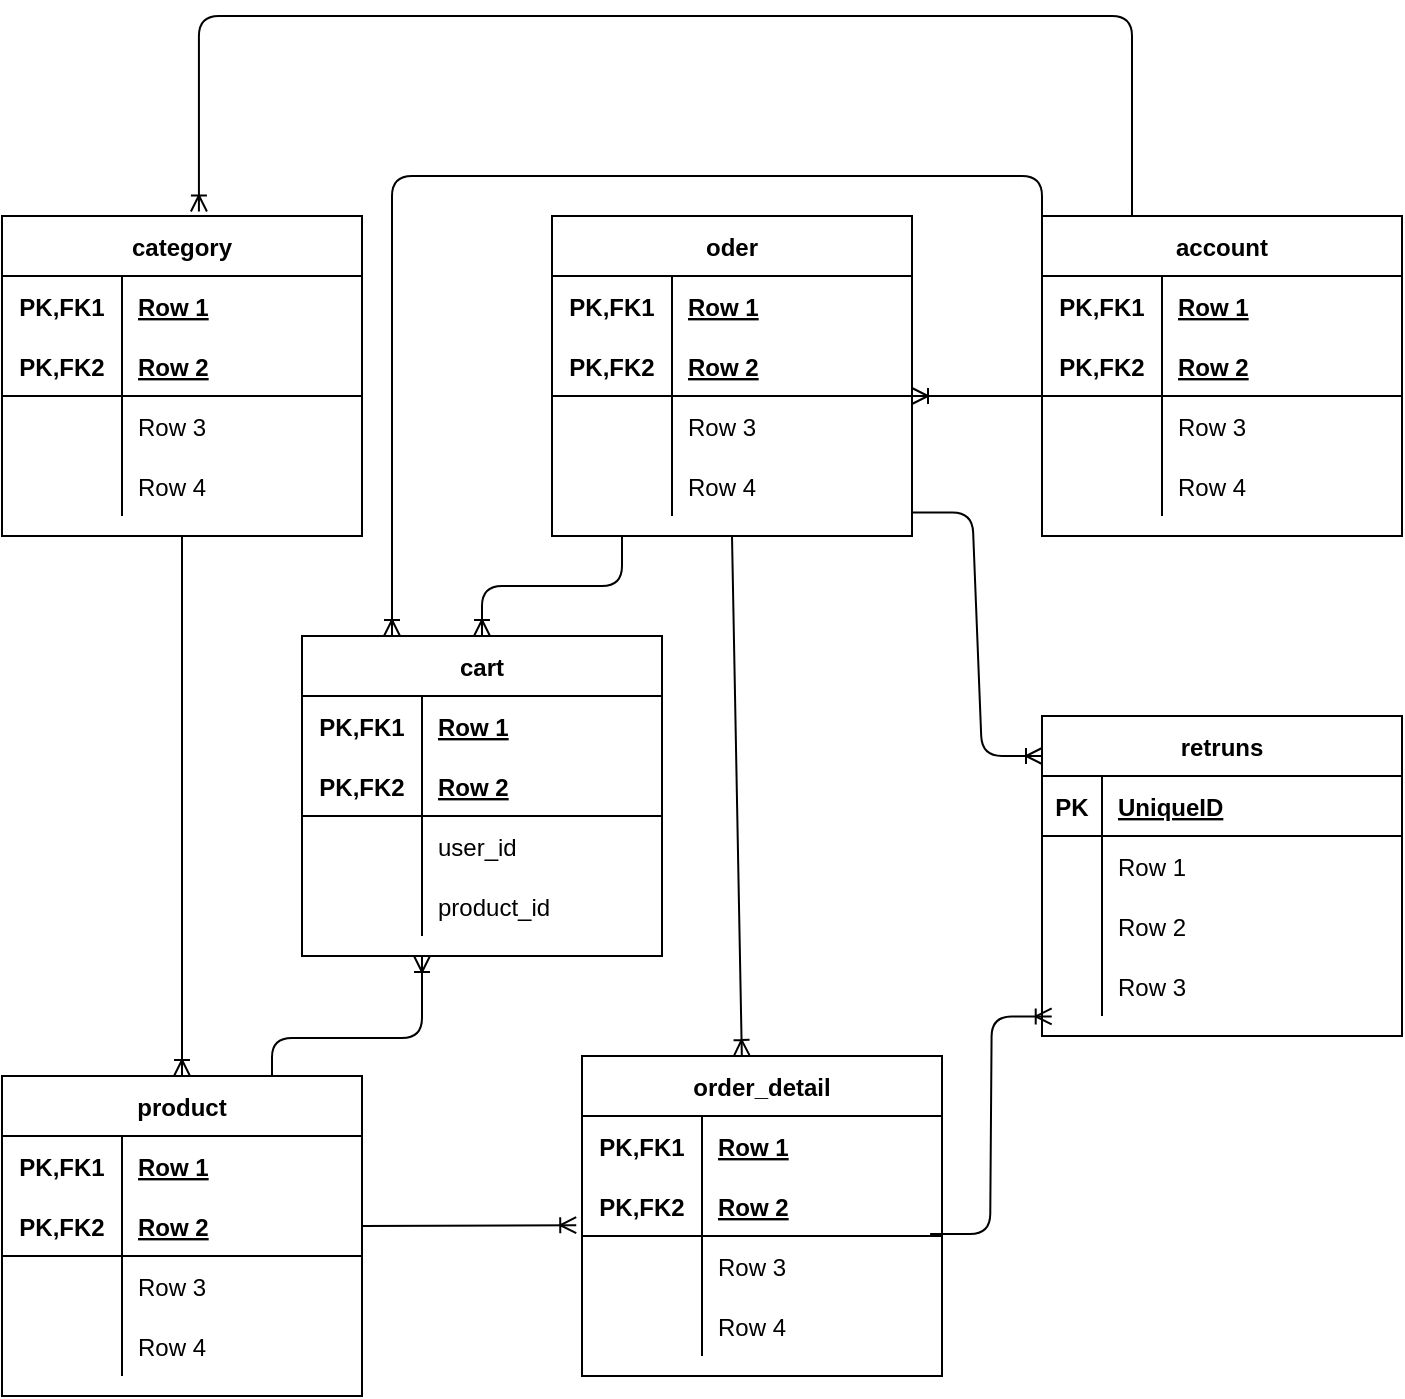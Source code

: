 <mxfile version="13.9.9" type="device" pages="3"><diagram id="fs3wNBPbqyHE3rZZsEoF" name="Page-1"><mxGraphModel dx="1024" dy="1692" grid="1" gridSize="10" guides="1" tooltips="1" connect="1" arrows="1" fold="1" page="1" pageScale="1" pageWidth="850" pageHeight="1100" math="0" shadow="0"><root><mxCell id="0"/><mxCell id="1" parent="0"/><mxCell id="-2Ve4LX0bIuTQ09YOczY-1" value="category" style="shape=table;startSize=30;container=1;collapsible=1;childLayout=tableLayout;fixedRows=1;rowLines=0;fontStyle=1;align=center;resizeLast=1;" parent="1" vertex="1"><mxGeometry x="60" y="20" width="180" height="160" as="geometry"/></mxCell><mxCell id="-2Ve4LX0bIuTQ09YOczY-2" value="" style="shape=partialRectangle;collapsible=0;dropTarget=0;pointerEvents=0;fillColor=none;top=0;left=0;bottom=0;right=0;points=[[0,0.5],[1,0.5]];portConstraint=eastwest;" parent="-2Ve4LX0bIuTQ09YOczY-1" vertex="1"><mxGeometry y="30" width="180" height="30" as="geometry"/></mxCell><mxCell id="-2Ve4LX0bIuTQ09YOczY-3" value="PK,FK1" style="shape=partialRectangle;connectable=0;fillColor=none;top=0;left=0;bottom=0;right=0;fontStyle=1;overflow=hidden;" parent="-2Ve4LX0bIuTQ09YOczY-2" vertex="1"><mxGeometry width="60" height="30" as="geometry"/></mxCell><mxCell id="-2Ve4LX0bIuTQ09YOczY-4" value="Row 1" style="shape=partialRectangle;connectable=0;fillColor=none;top=0;left=0;bottom=0;right=0;align=left;spacingLeft=6;fontStyle=5;overflow=hidden;" parent="-2Ve4LX0bIuTQ09YOczY-2" vertex="1"><mxGeometry x="60" width="120" height="30" as="geometry"/></mxCell><mxCell id="-2Ve4LX0bIuTQ09YOczY-5" value="" style="shape=partialRectangle;collapsible=0;dropTarget=0;pointerEvents=0;fillColor=none;top=0;left=0;bottom=1;right=0;points=[[0,0.5],[1,0.5]];portConstraint=eastwest;" parent="-2Ve4LX0bIuTQ09YOczY-1" vertex="1"><mxGeometry y="60" width="180" height="30" as="geometry"/></mxCell><mxCell id="-2Ve4LX0bIuTQ09YOczY-6" value="PK,FK2" style="shape=partialRectangle;connectable=0;fillColor=none;top=0;left=0;bottom=0;right=0;fontStyle=1;overflow=hidden;" parent="-2Ve4LX0bIuTQ09YOczY-5" vertex="1"><mxGeometry width="60" height="30" as="geometry"/></mxCell><mxCell id="-2Ve4LX0bIuTQ09YOczY-7" value="Row 2" style="shape=partialRectangle;connectable=0;fillColor=none;top=0;left=0;bottom=0;right=0;align=left;spacingLeft=6;fontStyle=5;overflow=hidden;" parent="-2Ve4LX0bIuTQ09YOczY-5" vertex="1"><mxGeometry x="60" width="120" height="30" as="geometry"/></mxCell><mxCell id="-2Ve4LX0bIuTQ09YOczY-8" value="" style="shape=partialRectangle;collapsible=0;dropTarget=0;pointerEvents=0;fillColor=none;top=0;left=0;bottom=0;right=0;points=[[0,0.5],[1,0.5]];portConstraint=eastwest;" parent="-2Ve4LX0bIuTQ09YOczY-1" vertex="1"><mxGeometry y="90" width="180" height="30" as="geometry"/></mxCell><mxCell id="-2Ve4LX0bIuTQ09YOczY-9" value="" style="shape=partialRectangle;connectable=0;fillColor=none;top=0;left=0;bottom=0;right=0;editable=1;overflow=hidden;" parent="-2Ve4LX0bIuTQ09YOczY-8" vertex="1"><mxGeometry width="60" height="30" as="geometry"/></mxCell><mxCell id="-2Ve4LX0bIuTQ09YOczY-10" value="Row 3" style="shape=partialRectangle;connectable=0;fillColor=none;top=0;left=0;bottom=0;right=0;align=left;spacingLeft=6;overflow=hidden;" parent="-2Ve4LX0bIuTQ09YOczY-8" vertex="1"><mxGeometry x="60" width="120" height="30" as="geometry"/></mxCell><mxCell id="-2Ve4LX0bIuTQ09YOczY-11" value="" style="shape=partialRectangle;collapsible=0;dropTarget=0;pointerEvents=0;fillColor=none;top=0;left=0;bottom=0;right=0;points=[[0,0.5],[1,0.5]];portConstraint=eastwest;" parent="-2Ve4LX0bIuTQ09YOczY-1" vertex="1"><mxGeometry y="120" width="180" height="30" as="geometry"/></mxCell><mxCell id="-2Ve4LX0bIuTQ09YOczY-12" value="" style="shape=partialRectangle;connectable=0;fillColor=none;top=0;left=0;bottom=0;right=0;editable=1;overflow=hidden;" parent="-2Ve4LX0bIuTQ09YOczY-11" vertex="1"><mxGeometry width="60" height="30" as="geometry"/></mxCell><mxCell id="-2Ve4LX0bIuTQ09YOczY-13" value="Row 4" style="shape=partialRectangle;connectable=0;fillColor=none;top=0;left=0;bottom=0;right=0;align=left;spacingLeft=6;overflow=hidden;" parent="-2Ve4LX0bIuTQ09YOczY-11" vertex="1"><mxGeometry x="60" width="120" height="30" as="geometry"/></mxCell><mxCell id="-2Ve4LX0bIuTQ09YOczY-14" value="oder" style="shape=table;startSize=30;container=1;collapsible=1;childLayout=tableLayout;fixedRows=1;rowLines=0;fontStyle=1;align=center;resizeLast=1;" parent="1" vertex="1"><mxGeometry x="335" y="20" width="180" height="160" as="geometry"/></mxCell><mxCell id="-2Ve4LX0bIuTQ09YOczY-15" value="" style="shape=partialRectangle;collapsible=0;dropTarget=0;pointerEvents=0;fillColor=none;top=0;left=0;bottom=0;right=0;points=[[0,0.5],[1,0.5]];portConstraint=eastwest;" parent="-2Ve4LX0bIuTQ09YOczY-14" vertex="1"><mxGeometry y="30" width="180" height="30" as="geometry"/></mxCell><mxCell id="-2Ve4LX0bIuTQ09YOczY-16" value="PK,FK1" style="shape=partialRectangle;connectable=0;fillColor=none;top=0;left=0;bottom=0;right=0;fontStyle=1;overflow=hidden;" parent="-2Ve4LX0bIuTQ09YOczY-15" vertex="1"><mxGeometry width="60" height="30" as="geometry"/></mxCell><mxCell id="-2Ve4LX0bIuTQ09YOczY-17" value="Row 1" style="shape=partialRectangle;connectable=0;fillColor=none;top=0;left=0;bottom=0;right=0;align=left;spacingLeft=6;fontStyle=5;overflow=hidden;" parent="-2Ve4LX0bIuTQ09YOczY-15" vertex="1"><mxGeometry x="60" width="120" height="30" as="geometry"/></mxCell><mxCell id="-2Ve4LX0bIuTQ09YOczY-18" value="" style="shape=partialRectangle;collapsible=0;dropTarget=0;pointerEvents=0;fillColor=none;top=0;left=0;bottom=1;right=0;points=[[0,0.5],[1,0.5]];portConstraint=eastwest;" parent="-2Ve4LX0bIuTQ09YOczY-14" vertex="1"><mxGeometry y="60" width="180" height="30" as="geometry"/></mxCell><mxCell id="-2Ve4LX0bIuTQ09YOczY-19" value="PK,FK2" style="shape=partialRectangle;connectable=0;fillColor=none;top=0;left=0;bottom=0;right=0;fontStyle=1;overflow=hidden;" parent="-2Ve4LX0bIuTQ09YOczY-18" vertex="1"><mxGeometry width="60" height="30" as="geometry"/></mxCell><mxCell id="-2Ve4LX0bIuTQ09YOczY-20" value="Row 2" style="shape=partialRectangle;connectable=0;fillColor=none;top=0;left=0;bottom=0;right=0;align=left;spacingLeft=6;fontStyle=5;overflow=hidden;" parent="-2Ve4LX0bIuTQ09YOczY-18" vertex="1"><mxGeometry x="60" width="120" height="30" as="geometry"/></mxCell><mxCell id="-2Ve4LX0bIuTQ09YOczY-21" value="" style="shape=partialRectangle;collapsible=0;dropTarget=0;pointerEvents=0;fillColor=none;top=0;left=0;bottom=0;right=0;points=[[0,0.5],[1,0.5]];portConstraint=eastwest;" parent="-2Ve4LX0bIuTQ09YOczY-14" vertex="1"><mxGeometry y="90" width="180" height="30" as="geometry"/></mxCell><mxCell id="-2Ve4LX0bIuTQ09YOczY-22" value="" style="shape=partialRectangle;connectable=0;fillColor=none;top=0;left=0;bottom=0;right=0;editable=1;overflow=hidden;" parent="-2Ve4LX0bIuTQ09YOczY-21" vertex="1"><mxGeometry width="60" height="30" as="geometry"/></mxCell><mxCell id="-2Ve4LX0bIuTQ09YOczY-23" value="Row 3" style="shape=partialRectangle;connectable=0;fillColor=none;top=0;left=0;bottom=0;right=0;align=left;spacingLeft=6;overflow=hidden;" parent="-2Ve4LX0bIuTQ09YOczY-21" vertex="1"><mxGeometry x="60" width="120" height="30" as="geometry"/></mxCell><mxCell id="-2Ve4LX0bIuTQ09YOczY-24" value="" style="shape=partialRectangle;collapsible=0;dropTarget=0;pointerEvents=0;fillColor=none;top=0;left=0;bottom=0;right=0;points=[[0,0.5],[1,0.5]];portConstraint=eastwest;" parent="-2Ve4LX0bIuTQ09YOczY-14" vertex="1"><mxGeometry y="120" width="180" height="30" as="geometry"/></mxCell><mxCell id="-2Ve4LX0bIuTQ09YOczY-25" value="" style="shape=partialRectangle;connectable=0;fillColor=none;top=0;left=0;bottom=0;right=0;editable=1;overflow=hidden;" parent="-2Ve4LX0bIuTQ09YOczY-24" vertex="1"><mxGeometry width="60" height="30" as="geometry"/></mxCell><mxCell id="-2Ve4LX0bIuTQ09YOczY-26" value="Row 4" style="shape=partialRectangle;connectable=0;fillColor=none;top=0;left=0;bottom=0;right=0;align=left;spacingLeft=6;overflow=hidden;" parent="-2Ve4LX0bIuTQ09YOczY-24" vertex="1"><mxGeometry x="60" width="120" height="30" as="geometry"/></mxCell><mxCell id="-2Ve4LX0bIuTQ09YOczY-27" value="order_detail" style="shape=table;startSize=30;container=1;collapsible=1;childLayout=tableLayout;fixedRows=1;rowLines=0;fontStyle=1;align=center;resizeLast=1;" parent="1" vertex="1"><mxGeometry x="350" y="440" width="180" height="160" as="geometry"/></mxCell><mxCell id="-2Ve4LX0bIuTQ09YOczY-28" value="" style="shape=partialRectangle;collapsible=0;dropTarget=0;pointerEvents=0;fillColor=none;top=0;left=0;bottom=0;right=0;points=[[0,0.5],[1,0.5]];portConstraint=eastwest;" parent="-2Ve4LX0bIuTQ09YOczY-27" vertex="1"><mxGeometry y="30" width="180" height="30" as="geometry"/></mxCell><mxCell id="-2Ve4LX0bIuTQ09YOczY-29" value="PK,FK1" style="shape=partialRectangle;connectable=0;fillColor=none;top=0;left=0;bottom=0;right=0;fontStyle=1;overflow=hidden;" parent="-2Ve4LX0bIuTQ09YOczY-28" vertex="1"><mxGeometry width="60" height="30" as="geometry"/></mxCell><mxCell id="-2Ve4LX0bIuTQ09YOczY-30" value="Row 1" style="shape=partialRectangle;connectable=0;fillColor=none;top=0;left=0;bottom=0;right=0;align=left;spacingLeft=6;fontStyle=5;overflow=hidden;" parent="-2Ve4LX0bIuTQ09YOczY-28" vertex="1"><mxGeometry x="60" width="120" height="30" as="geometry"/></mxCell><mxCell id="-2Ve4LX0bIuTQ09YOczY-31" value="" style="shape=partialRectangle;collapsible=0;dropTarget=0;pointerEvents=0;fillColor=none;top=0;left=0;bottom=1;right=0;points=[[0,0.5],[1,0.5]];portConstraint=eastwest;" parent="-2Ve4LX0bIuTQ09YOczY-27" vertex="1"><mxGeometry y="60" width="180" height="30" as="geometry"/></mxCell><mxCell id="-2Ve4LX0bIuTQ09YOczY-32" value="PK,FK2" style="shape=partialRectangle;connectable=0;fillColor=none;top=0;left=0;bottom=0;right=0;fontStyle=1;overflow=hidden;" parent="-2Ve4LX0bIuTQ09YOczY-31" vertex="1"><mxGeometry width="60" height="30" as="geometry"/></mxCell><mxCell id="-2Ve4LX0bIuTQ09YOczY-33" value="Row 2" style="shape=partialRectangle;connectable=0;fillColor=none;top=0;left=0;bottom=0;right=0;align=left;spacingLeft=6;fontStyle=5;overflow=hidden;" parent="-2Ve4LX0bIuTQ09YOczY-31" vertex="1"><mxGeometry x="60" width="120" height="30" as="geometry"/></mxCell><mxCell id="-2Ve4LX0bIuTQ09YOczY-34" value="" style="shape=partialRectangle;collapsible=0;dropTarget=0;pointerEvents=0;fillColor=none;top=0;left=0;bottom=0;right=0;points=[[0,0.5],[1,0.5]];portConstraint=eastwest;" parent="-2Ve4LX0bIuTQ09YOczY-27" vertex="1"><mxGeometry y="90" width="180" height="30" as="geometry"/></mxCell><mxCell id="-2Ve4LX0bIuTQ09YOczY-35" value="" style="shape=partialRectangle;connectable=0;fillColor=none;top=0;left=0;bottom=0;right=0;editable=1;overflow=hidden;" parent="-2Ve4LX0bIuTQ09YOczY-34" vertex="1"><mxGeometry width="60" height="30" as="geometry"/></mxCell><mxCell id="-2Ve4LX0bIuTQ09YOczY-36" value="Row 3" style="shape=partialRectangle;connectable=0;fillColor=none;top=0;left=0;bottom=0;right=0;align=left;spacingLeft=6;overflow=hidden;" parent="-2Ve4LX0bIuTQ09YOczY-34" vertex="1"><mxGeometry x="60" width="120" height="30" as="geometry"/></mxCell><mxCell id="-2Ve4LX0bIuTQ09YOczY-37" value="" style="shape=partialRectangle;collapsible=0;dropTarget=0;pointerEvents=0;fillColor=none;top=0;left=0;bottom=0;right=0;points=[[0,0.5],[1,0.5]];portConstraint=eastwest;" parent="-2Ve4LX0bIuTQ09YOczY-27" vertex="1"><mxGeometry y="120" width="180" height="30" as="geometry"/></mxCell><mxCell id="-2Ve4LX0bIuTQ09YOczY-38" value="" style="shape=partialRectangle;connectable=0;fillColor=none;top=0;left=0;bottom=0;right=0;editable=1;overflow=hidden;" parent="-2Ve4LX0bIuTQ09YOczY-37" vertex="1"><mxGeometry width="60" height="30" as="geometry"/></mxCell><mxCell id="-2Ve4LX0bIuTQ09YOczY-39" value="Row 4" style="shape=partialRectangle;connectable=0;fillColor=none;top=0;left=0;bottom=0;right=0;align=left;spacingLeft=6;overflow=hidden;" parent="-2Ve4LX0bIuTQ09YOczY-37" vertex="1"><mxGeometry x="60" width="120" height="30" as="geometry"/></mxCell><mxCell id="-2Ve4LX0bIuTQ09YOczY-40" value="product" style="shape=table;startSize=30;container=1;collapsible=1;childLayout=tableLayout;fixedRows=1;rowLines=0;fontStyle=1;align=center;resizeLast=1;" parent="1" vertex="1"><mxGeometry x="60" y="450" width="180" height="160" as="geometry"/></mxCell><mxCell id="-2Ve4LX0bIuTQ09YOczY-41" value="" style="shape=partialRectangle;collapsible=0;dropTarget=0;pointerEvents=0;fillColor=none;top=0;left=0;bottom=0;right=0;points=[[0,0.5],[1,0.5]];portConstraint=eastwest;" parent="-2Ve4LX0bIuTQ09YOczY-40" vertex="1"><mxGeometry y="30" width="180" height="30" as="geometry"/></mxCell><mxCell id="-2Ve4LX0bIuTQ09YOczY-42" value="PK,FK1" style="shape=partialRectangle;connectable=0;fillColor=none;top=0;left=0;bottom=0;right=0;fontStyle=1;overflow=hidden;" parent="-2Ve4LX0bIuTQ09YOczY-41" vertex="1"><mxGeometry width="60" height="30" as="geometry"/></mxCell><mxCell id="-2Ve4LX0bIuTQ09YOczY-43" value="Row 1" style="shape=partialRectangle;connectable=0;fillColor=none;top=0;left=0;bottom=0;right=0;align=left;spacingLeft=6;fontStyle=5;overflow=hidden;" parent="-2Ve4LX0bIuTQ09YOczY-41" vertex="1"><mxGeometry x="60" width="120" height="30" as="geometry"/></mxCell><mxCell id="-2Ve4LX0bIuTQ09YOczY-44" value="" style="shape=partialRectangle;collapsible=0;dropTarget=0;pointerEvents=0;fillColor=none;top=0;left=0;bottom=1;right=0;points=[[0,0.5],[1,0.5]];portConstraint=eastwest;" parent="-2Ve4LX0bIuTQ09YOczY-40" vertex="1"><mxGeometry y="60" width="180" height="30" as="geometry"/></mxCell><mxCell id="-2Ve4LX0bIuTQ09YOczY-45" value="PK,FK2" style="shape=partialRectangle;connectable=0;fillColor=none;top=0;left=0;bottom=0;right=0;fontStyle=1;overflow=hidden;" parent="-2Ve4LX0bIuTQ09YOczY-44" vertex="1"><mxGeometry width="60" height="30" as="geometry"/></mxCell><mxCell id="-2Ve4LX0bIuTQ09YOczY-46" value="Row 2" style="shape=partialRectangle;connectable=0;fillColor=none;top=0;left=0;bottom=0;right=0;align=left;spacingLeft=6;fontStyle=5;overflow=hidden;" parent="-2Ve4LX0bIuTQ09YOczY-44" vertex="1"><mxGeometry x="60" width="120" height="30" as="geometry"/></mxCell><mxCell id="-2Ve4LX0bIuTQ09YOczY-47" value="" style="shape=partialRectangle;collapsible=0;dropTarget=0;pointerEvents=0;fillColor=none;top=0;left=0;bottom=0;right=0;points=[[0,0.5],[1,0.5]];portConstraint=eastwest;" parent="-2Ve4LX0bIuTQ09YOczY-40" vertex="1"><mxGeometry y="90" width="180" height="30" as="geometry"/></mxCell><mxCell id="-2Ve4LX0bIuTQ09YOczY-48" value="" style="shape=partialRectangle;connectable=0;fillColor=none;top=0;left=0;bottom=0;right=0;editable=1;overflow=hidden;" parent="-2Ve4LX0bIuTQ09YOczY-47" vertex="1"><mxGeometry width="60" height="30" as="geometry"/></mxCell><mxCell id="-2Ve4LX0bIuTQ09YOczY-49" value="Row 3" style="shape=partialRectangle;connectable=0;fillColor=none;top=0;left=0;bottom=0;right=0;align=left;spacingLeft=6;overflow=hidden;" parent="-2Ve4LX0bIuTQ09YOczY-47" vertex="1"><mxGeometry x="60" width="120" height="30" as="geometry"/></mxCell><mxCell id="-2Ve4LX0bIuTQ09YOczY-50" value="" style="shape=partialRectangle;collapsible=0;dropTarget=0;pointerEvents=0;fillColor=none;top=0;left=0;bottom=0;right=0;points=[[0,0.5],[1,0.5]];portConstraint=eastwest;" parent="-2Ve4LX0bIuTQ09YOczY-40" vertex="1"><mxGeometry y="120" width="180" height="30" as="geometry"/></mxCell><mxCell id="-2Ve4LX0bIuTQ09YOczY-51" value="" style="shape=partialRectangle;connectable=0;fillColor=none;top=0;left=0;bottom=0;right=0;editable=1;overflow=hidden;" parent="-2Ve4LX0bIuTQ09YOczY-50" vertex="1"><mxGeometry width="60" height="30" as="geometry"/></mxCell><mxCell id="-2Ve4LX0bIuTQ09YOczY-52" value="Row 4" style="shape=partialRectangle;connectable=0;fillColor=none;top=0;left=0;bottom=0;right=0;align=left;spacingLeft=6;overflow=hidden;" parent="-2Ve4LX0bIuTQ09YOczY-50" vertex="1"><mxGeometry x="60" width="120" height="30" as="geometry"/></mxCell><mxCell id="-2Ve4LX0bIuTQ09YOczY-53" value="account" style="shape=table;startSize=30;container=1;collapsible=1;childLayout=tableLayout;fixedRows=1;rowLines=0;fontStyle=1;align=center;resizeLast=1;" parent="1" vertex="1"><mxGeometry x="580" y="20" width="180" height="160" as="geometry"/></mxCell><mxCell id="-2Ve4LX0bIuTQ09YOczY-54" value="" style="shape=partialRectangle;collapsible=0;dropTarget=0;pointerEvents=0;fillColor=none;top=0;left=0;bottom=0;right=0;points=[[0,0.5],[1,0.5]];portConstraint=eastwest;" parent="-2Ve4LX0bIuTQ09YOczY-53" vertex="1"><mxGeometry y="30" width="180" height="30" as="geometry"/></mxCell><mxCell id="-2Ve4LX0bIuTQ09YOczY-55" value="PK,FK1" style="shape=partialRectangle;connectable=0;fillColor=none;top=0;left=0;bottom=0;right=0;fontStyle=1;overflow=hidden;" parent="-2Ve4LX0bIuTQ09YOczY-54" vertex="1"><mxGeometry width="60" height="30" as="geometry"/></mxCell><mxCell id="-2Ve4LX0bIuTQ09YOczY-56" value="Row 1" style="shape=partialRectangle;connectable=0;fillColor=none;top=0;left=0;bottom=0;right=0;align=left;spacingLeft=6;fontStyle=5;overflow=hidden;" parent="-2Ve4LX0bIuTQ09YOczY-54" vertex="1"><mxGeometry x="60" width="120" height="30" as="geometry"/></mxCell><mxCell id="-2Ve4LX0bIuTQ09YOczY-57" value="" style="shape=partialRectangle;collapsible=0;dropTarget=0;pointerEvents=0;fillColor=none;top=0;left=0;bottom=1;right=0;points=[[0,0.5],[1,0.5]];portConstraint=eastwest;" parent="-2Ve4LX0bIuTQ09YOczY-53" vertex="1"><mxGeometry y="60" width="180" height="30" as="geometry"/></mxCell><mxCell id="-2Ve4LX0bIuTQ09YOczY-58" value="PK,FK2" style="shape=partialRectangle;connectable=0;fillColor=none;top=0;left=0;bottom=0;right=0;fontStyle=1;overflow=hidden;" parent="-2Ve4LX0bIuTQ09YOczY-57" vertex="1"><mxGeometry width="60" height="30" as="geometry"/></mxCell><mxCell id="-2Ve4LX0bIuTQ09YOczY-59" value="Row 2" style="shape=partialRectangle;connectable=0;fillColor=none;top=0;left=0;bottom=0;right=0;align=left;spacingLeft=6;fontStyle=5;overflow=hidden;" parent="-2Ve4LX0bIuTQ09YOczY-57" vertex="1"><mxGeometry x="60" width="120" height="30" as="geometry"/></mxCell><mxCell id="-2Ve4LX0bIuTQ09YOczY-60" value="" style="shape=partialRectangle;collapsible=0;dropTarget=0;pointerEvents=0;fillColor=none;top=0;left=0;bottom=0;right=0;points=[[0,0.5],[1,0.5]];portConstraint=eastwest;" parent="-2Ve4LX0bIuTQ09YOczY-53" vertex="1"><mxGeometry y="90" width="180" height="30" as="geometry"/></mxCell><mxCell id="-2Ve4LX0bIuTQ09YOczY-61" value="" style="shape=partialRectangle;connectable=0;fillColor=none;top=0;left=0;bottom=0;right=0;editable=1;overflow=hidden;" parent="-2Ve4LX0bIuTQ09YOczY-60" vertex="1"><mxGeometry width="60" height="30" as="geometry"/></mxCell><mxCell id="-2Ve4LX0bIuTQ09YOczY-62" value="Row 3" style="shape=partialRectangle;connectable=0;fillColor=none;top=0;left=0;bottom=0;right=0;align=left;spacingLeft=6;overflow=hidden;" parent="-2Ve4LX0bIuTQ09YOczY-60" vertex="1"><mxGeometry x="60" width="120" height="30" as="geometry"/></mxCell><mxCell id="-2Ve4LX0bIuTQ09YOczY-63" value="" style="shape=partialRectangle;collapsible=0;dropTarget=0;pointerEvents=0;fillColor=none;top=0;left=0;bottom=0;right=0;points=[[0,0.5],[1,0.5]];portConstraint=eastwest;" parent="-2Ve4LX0bIuTQ09YOczY-53" vertex="1"><mxGeometry y="120" width="180" height="30" as="geometry"/></mxCell><mxCell id="-2Ve4LX0bIuTQ09YOczY-64" value="" style="shape=partialRectangle;connectable=0;fillColor=none;top=0;left=0;bottom=0;right=0;editable=1;overflow=hidden;" parent="-2Ve4LX0bIuTQ09YOczY-63" vertex="1"><mxGeometry width="60" height="30" as="geometry"/></mxCell><mxCell id="-2Ve4LX0bIuTQ09YOczY-65" value="Row 4" style="shape=partialRectangle;connectable=0;fillColor=none;top=0;left=0;bottom=0;right=0;align=left;spacingLeft=6;overflow=hidden;" parent="-2Ve4LX0bIuTQ09YOczY-63" vertex="1"><mxGeometry x="60" width="120" height="30" as="geometry"/></mxCell><mxCell id="-2Ve4LX0bIuTQ09YOczY-66" value="" style="fontSize=12;html=1;endArrow=ERoneToMany;exitX=0.5;exitY=1;exitDx=0;exitDy=0;entryX=0.5;entryY=0;entryDx=0;entryDy=0;" parent="1" source="-2Ve4LX0bIuTQ09YOczY-1" target="-2Ve4LX0bIuTQ09YOczY-40" edge="1"><mxGeometry width="100" height="100" relative="1" as="geometry"><mxPoint x="370" y="360" as="sourcePoint"/><mxPoint x="470" y="260" as="targetPoint"/></mxGeometry></mxCell><mxCell id="-2Ve4LX0bIuTQ09YOczY-67" value="" style="fontSize=12;html=1;endArrow=ERoneToMany;exitX=1;exitY=0.5;exitDx=0;exitDy=0;entryX=-0.016;entryY=0.82;entryDx=0;entryDy=0;entryPerimeter=0;" parent="1" source="-2Ve4LX0bIuTQ09YOczY-44" target="-2Ve4LX0bIuTQ09YOczY-31" edge="1"><mxGeometry width="100" height="100" relative="1" as="geometry"><mxPoint x="160" y="280" as="sourcePoint"/><mxPoint x="160" y="430" as="targetPoint"/></mxGeometry></mxCell><mxCell id="-2Ve4LX0bIuTQ09YOczY-68" value="" style="fontSize=12;html=1;endArrow=ERoneToMany;entryX=1;entryY=0;entryDx=0;entryDy=0;entryPerimeter=0;" parent="1" target="-2Ve4LX0bIuTQ09YOczY-21" edge="1"><mxGeometry width="100" height="100" relative="1" as="geometry"><mxPoint x="618" y="110" as="sourcePoint"/><mxPoint x="530" y="200" as="targetPoint"/></mxGeometry></mxCell><mxCell id="-2Ve4LX0bIuTQ09YOczY-69" value="" style="fontSize=12;html=1;endArrow=ERoneToMany;exitX=0.5;exitY=1;exitDx=0;exitDy=0;entryX=0.444;entryY=0;entryDx=0;entryDy=0;entryPerimeter=0;" parent="1" source="-2Ve4LX0bIuTQ09YOczY-14" target="-2Ve4LX0bIuTQ09YOczY-27" edge="1"><mxGeometry width="100" height="100" relative="1" as="geometry"><mxPoint x="180" y="300" as="sourcePoint"/><mxPoint x="430" y="405" as="targetPoint"/></mxGeometry></mxCell><mxCell id="-2Ve4LX0bIuTQ09YOczY-70" value="cart" style="shape=table;startSize=30;container=1;collapsible=1;childLayout=tableLayout;fixedRows=1;rowLines=0;fontStyle=1;align=center;resizeLast=1;" parent="1" vertex="1"><mxGeometry x="210" y="230" width="180" height="160" as="geometry"/></mxCell><mxCell id="-2Ve4LX0bIuTQ09YOczY-71" value="" style="shape=partialRectangle;collapsible=0;dropTarget=0;pointerEvents=0;fillColor=none;top=0;left=0;bottom=0;right=0;points=[[0,0.5],[1,0.5]];portConstraint=eastwest;" parent="-2Ve4LX0bIuTQ09YOczY-70" vertex="1"><mxGeometry y="30" width="180" height="30" as="geometry"/></mxCell><mxCell id="-2Ve4LX0bIuTQ09YOczY-72" value="PK,FK1" style="shape=partialRectangle;connectable=0;fillColor=none;top=0;left=0;bottom=0;right=0;fontStyle=1;overflow=hidden;" parent="-2Ve4LX0bIuTQ09YOczY-71" vertex="1"><mxGeometry width="60" height="30" as="geometry"/></mxCell><mxCell id="-2Ve4LX0bIuTQ09YOczY-73" value="Row 1" style="shape=partialRectangle;connectable=0;fillColor=none;top=0;left=0;bottom=0;right=0;align=left;spacingLeft=6;fontStyle=5;overflow=hidden;" parent="-2Ve4LX0bIuTQ09YOczY-71" vertex="1"><mxGeometry x="60" width="120" height="30" as="geometry"/></mxCell><mxCell id="-2Ve4LX0bIuTQ09YOczY-74" value="" style="shape=partialRectangle;collapsible=0;dropTarget=0;pointerEvents=0;fillColor=none;top=0;left=0;bottom=1;right=0;points=[[0,0.5],[1,0.5]];portConstraint=eastwest;" parent="-2Ve4LX0bIuTQ09YOczY-70" vertex="1"><mxGeometry y="60" width="180" height="30" as="geometry"/></mxCell><mxCell id="-2Ve4LX0bIuTQ09YOczY-75" value="PK,FK2" style="shape=partialRectangle;connectable=0;fillColor=none;top=0;left=0;bottom=0;right=0;fontStyle=1;overflow=hidden;" parent="-2Ve4LX0bIuTQ09YOczY-74" vertex="1"><mxGeometry width="60" height="30" as="geometry"/></mxCell><mxCell id="-2Ve4LX0bIuTQ09YOczY-76" value="Row 2" style="shape=partialRectangle;connectable=0;fillColor=none;top=0;left=0;bottom=0;right=0;align=left;spacingLeft=6;fontStyle=5;overflow=hidden;" parent="-2Ve4LX0bIuTQ09YOczY-74" vertex="1"><mxGeometry x="60" width="120" height="30" as="geometry"/></mxCell><mxCell id="-2Ve4LX0bIuTQ09YOczY-77" value="" style="shape=partialRectangle;collapsible=0;dropTarget=0;pointerEvents=0;fillColor=none;top=0;left=0;bottom=0;right=0;points=[[0,0.5],[1,0.5]];portConstraint=eastwest;" parent="-2Ve4LX0bIuTQ09YOczY-70" vertex="1"><mxGeometry y="90" width="180" height="30" as="geometry"/></mxCell><mxCell id="-2Ve4LX0bIuTQ09YOczY-78" value="" style="shape=partialRectangle;connectable=0;fillColor=none;top=0;left=0;bottom=0;right=0;editable=1;overflow=hidden;" parent="-2Ve4LX0bIuTQ09YOczY-77" vertex="1"><mxGeometry width="60" height="30" as="geometry"/></mxCell><mxCell id="-2Ve4LX0bIuTQ09YOczY-79" value="user_id" style="shape=partialRectangle;connectable=0;fillColor=none;top=0;left=0;bottom=0;right=0;align=left;spacingLeft=6;overflow=hidden;" parent="-2Ve4LX0bIuTQ09YOczY-77" vertex="1"><mxGeometry x="60" width="120" height="30" as="geometry"/></mxCell><mxCell id="-2Ve4LX0bIuTQ09YOczY-80" value="" style="shape=partialRectangle;collapsible=0;dropTarget=0;pointerEvents=0;fillColor=none;top=0;left=0;bottom=0;right=0;points=[[0,0.5],[1,0.5]];portConstraint=eastwest;" parent="-2Ve4LX0bIuTQ09YOczY-70" vertex="1"><mxGeometry y="120" width="180" height="30" as="geometry"/></mxCell><mxCell id="-2Ve4LX0bIuTQ09YOczY-81" value="" style="shape=partialRectangle;connectable=0;fillColor=none;top=0;left=0;bottom=0;right=0;editable=1;overflow=hidden;" parent="-2Ve4LX0bIuTQ09YOczY-80" vertex="1"><mxGeometry width="60" height="30" as="geometry"/></mxCell><mxCell id="-2Ve4LX0bIuTQ09YOczY-82" value="product_id" style="shape=partialRectangle;connectable=0;fillColor=none;top=0;left=0;bottom=0;right=0;align=left;spacingLeft=6;overflow=hidden;" parent="-2Ve4LX0bIuTQ09YOczY-80" vertex="1"><mxGeometry x="60" width="120" height="30" as="geometry"/></mxCell><mxCell id="-2Ve4LX0bIuTQ09YOczY-83" value="" style="edgeStyle=elbowEdgeStyle;fontSize=12;html=1;endArrow=ERoneToMany;elbow=vertical;exitX=0.75;exitY=0;exitDx=0;exitDy=0;" parent="1" source="-2Ve4LX0bIuTQ09YOczY-40" edge="1"><mxGeometry width="100" height="100" relative="1" as="geometry"><mxPoint x="200" y="440" as="sourcePoint"/><mxPoint x="270" y="390" as="targetPoint"/><Array as="points"><mxPoint x="220" y="431"/></Array></mxGeometry></mxCell><mxCell id="j3lEKIfSye3sRkymrNrO-1" value="" style="edgeStyle=elbowEdgeStyle;fontSize=12;html=1;endArrow=ERoneToMany;entryX=0.5;entryY=0;entryDx=0;entryDy=0;elbow=vertical;" parent="1" target="-2Ve4LX0bIuTQ09YOczY-70" edge="1"><mxGeometry width="100" height="100" relative="1" as="geometry"><mxPoint x="370" y="180" as="sourcePoint"/><mxPoint x="470" y="260" as="targetPoint"/></mxGeometry></mxCell><mxCell id="OG8rIamu-n1deNTfoDpn-1" value="" style="edgeStyle=elbowEdgeStyle;fontSize=12;html=1;endArrow=ERoneToMany;exitX=0.25;exitY=0;exitDx=0;exitDy=0;entryX=0.547;entryY=-0.014;entryDx=0;entryDy=0;entryPerimeter=0;elbow=vertical;" parent="1" source="-2Ve4LX0bIuTQ09YOczY-53" target="-2Ve4LX0bIuTQ09YOczY-1" edge="1"><mxGeometry width="100" height="100" relative="1" as="geometry"><mxPoint x="370" y="360" as="sourcePoint"/><mxPoint x="470" y="260" as="targetPoint"/><Array as="points"><mxPoint x="410" y="-80"/></Array></mxGeometry></mxCell><mxCell id="OG8rIamu-n1deNTfoDpn-2" value="" style="edgeStyle=elbowEdgeStyle;fontSize=12;html=1;endArrow=ERoneToMany;entryX=0.25;entryY=0;entryDx=0;entryDy=0;exitX=0;exitY=0;exitDx=0;exitDy=0;" parent="1" source="-2Ve4LX0bIuTQ09YOczY-53" target="-2Ve4LX0bIuTQ09YOczY-70" edge="1"><mxGeometry width="100" height="100" relative="1" as="geometry"><mxPoint x="370" y="260" as="sourcePoint"/><mxPoint x="470" y="160" as="targetPoint"/><Array as="points"><mxPoint x="600"/><mxPoint x="280"/><mxPoint x="255" y="110"/><mxPoint x="420" y="-20"/><mxPoint x="440" y="-30"/><mxPoint x="630" y="-20"/><mxPoint x="300" y="-60"/><mxPoint x="300" y="120"/></Array></mxGeometry></mxCell><mxCell id="SsdtsMyOZtfzF_0ZVSCg-1" value="retruns" style="shape=table;startSize=30;container=1;collapsible=1;childLayout=tableLayout;fixedRows=1;rowLines=0;fontStyle=1;align=center;resizeLast=1;" vertex="1" parent="1"><mxGeometry x="580" y="270" width="180" height="160" as="geometry"/></mxCell><mxCell id="SsdtsMyOZtfzF_0ZVSCg-2" value="" style="shape=partialRectangle;collapsible=0;dropTarget=0;pointerEvents=0;fillColor=none;top=0;left=0;bottom=1;right=0;points=[[0,0.5],[1,0.5]];portConstraint=eastwest;" vertex="1" parent="SsdtsMyOZtfzF_0ZVSCg-1"><mxGeometry y="30" width="180" height="30" as="geometry"/></mxCell><mxCell id="SsdtsMyOZtfzF_0ZVSCg-3" value="PK" style="shape=partialRectangle;connectable=0;fillColor=none;top=0;left=0;bottom=0;right=0;fontStyle=1;overflow=hidden;" vertex="1" parent="SsdtsMyOZtfzF_0ZVSCg-2"><mxGeometry width="30" height="30" as="geometry"/></mxCell><mxCell id="SsdtsMyOZtfzF_0ZVSCg-4" value="UniqueID" style="shape=partialRectangle;connectable=0;fillColor=none;top=0;left=0;bottom=0;right=0;align=left;spacingLeft=6;fontStyle=5;overflow=hidden;" vertex="1" parent="SsdtsMyOZtfzF_0ZVSCg-2"><mxGeometry x="30" width="150" height="30" as="geometry"/></mxCell><mxCell id="SsdtsMyOZtfzF_0ZVSCg-5" value="" style="shape=partialRectangle;collapsible=0;dropTarget=0;pointerEvents=0;fillColor=none;top=0;left=0;bottom=0;right=0;points=[[0,0.5],[1,0.5]];portConstraint=eastwest;" vertex="1" parent="SsdtsMyOZtfzF_0ZVSCg-1"><mxGeometry y="60" width="180" height="30" as="geometry"/></mxCell><mxCell id="SsdtsMyOZtfzF_0ZVSCg-6" value="" style="shape=partialRectangle;connectable=0;fillColor=none;top=0;left=0;bottom=0;right=0;editable=1;overflow=hidden;" vertex="1" parent="SsdtsMyOZtfzF_0ZVSCg-5"><mxGeometry width="30" height="30" as="geometry"/></mxCell><mxCell id="SsdtsMyOZtfzF_0ZVSCg-7" value="Row 1" style="shape=partialRectangle;connectable=0;fillColor=none;top=0;left=0;bottom=0;right=0;align=left;spacingLeft=6;overflow=hidden;" vertex="1" parent="SsdtsMyOZtfzF_0ZVSCg-5"><mxGeometry x="30" width="150" height="30" as="geometry"/></mxCell><mxCell id="SsdtsMyOZtfzF_0ZVSCg-8" value="" style="shape=partialRectangle;collapsible=0;dropTarget=0;pointerEvents=0;fillColor=none;top=0;left=0;bottom=0;right=0;points=[[0,0.5],[1,0.5]];portConstraint=eastwest;" vertex="1" parent="SsdtsMyOZtfzF_0ZVSCg-1"><mxGeometry y="90" width="180" height="30" as="geometry"/></mxCell><mxCell id="SsdtsMyOZtfzF_0ZVSCg-9" value="" style="shape=partialRectangle;connectable=0;fillColor=none;top=0;left=0;bottom=0;right=0;editable=1;overflow=hidden;" vertex="1" parent="SsdtsMyOZtfzF_0ZVSCg-8"><mxGeometry width="30" height="30" as="geometry"/></mxCell><mxCell id="SsdtsMyOZtfzF_0ZVSCg-10" value="Row 2" style="shape=partialRectangle;connectable=0;fillColor=none;top=0;left=0;bottom=0;right=0;align=left;spacingLeft=6;overflow=hidden;" vertex="1" parent="SsdtsMyOZtfzF_0ZVSCg-8"><mxGeometry x="30" width="150" height="30" as="geometry"/></mxCell><mxCell id="SsdtsMyOZtfzF_0ZVSCg-11" value="" style="shape=partialRectangle;collapsible=0;dropTarget=0;pointerEvents=0;fillColor=none;top=0;left=0;bottom=0;right=0;points=[[0,0.5],[1,0.5]];portConstraint=eastwest;" vertex="1" parent="SsdtsMyOZtfzF_0ZVSCg-1"><mxGeometry y="120" width="180" height="30" as="geometry"/></mxCell><mxCell id="SsdtsMyOZtfzF_0ZVSCg-12" value="" style="shape=partialRectangle;connectable=0;fillColor=none;top=0;left=0;bottom=0;right=0;editable=1;overflow=hidden;" vertex="1" parent="SsdtsMyOZtfzF_0ZVSCg-11"><mxGeometry width="30" height="30" as="geometry"/></mxCell><mxCell id="SsdtsMyOZtfzF_0ZVSCg-13" value="Row 3" style="shape=partialRectangle;connectable=0;fillColor=none;top=0;left=0;bottom=0;right=0;align=left;spacingLeft=6;overflow=hidden;" vertex="1" parent="SsdtsMyOZtfzF_0ZVSCg-11"><mxGeometry x="30" width="150" height="30" as="geometry"/></mxCell><mxCell id="SsdtsMyOZtfzF_0ZVSCg-14" value="" style="edgeStyle=entityRelationEdgeStyle;fontSize=12;html=1;endArrow=ERoneToMany;exitX=1.001;exitY=0.94;exitDx=0;exitDy=0;exitPerimeter=0;entryX=0;entryY=0.125;entryDx=0;entryDy=0;entryPerimeter=0;" edge="1" parent="1" source="-2Ve4LX0bIuTQ09YOczY-24" target="SsdtsMyOZtfzF_0ZVSCg-1"><mxGeometry width="100" height="100" relative="1" as="geometry"><mxPoint x="370" y="360" as="sourcePoint"/><mxPoint x="470" y="260" as="targetPoint"/></mxGeometry></mxCell><mxCell id="SsdtsMyOZtfzF_0ZVSCg-15" value="" style="edgeStyle=entityRelationEdgeStyle;fontSize=12;html=1;endArrow=ERoneToMany;exitX=0.967;exitY=-0.033;exitDx=0;exitDy=0;exitPerimeter=0;entryX=0.027;entryY=1.007;entryDx=0;entryDy=0;entryPerimeter=0;" edge="1" parent="1" source="-2Ve4LX0bIuTQ09YOczY-34" target="SsdtsMyOZtfzF_0ZVSCg-11"><mxGeometry width="100" height="100" relative="1" as="geometry"><mxPoint x="540" y="530" as="sourcePoint"/><mxPoint x="570" y="420" as="targetPoint"/></mxGeometry></mxCell></root></mxGraphModel></diagram><diagram id="A470jYEofeAyKwkmIIpu" name="Page-2"><mxGraphModel dx="1024" dy="592" grid="1" gridSize="10" guides="1" tooltips="1" connect="1" arrows="1" fold="1" page="1" pageScale="1" pageWidth="850" pageHeight="1100" math="0" shadow="0"><root><mxCell id="utbquwgknp9ybmGGFk_J-0"/><mxCell id="utbquwgknp9ybmGGFk_J-1" parent="utbquwgknp9ybmGGFk_J-0"/><mxCell id="utbquwgknp9ybmGGFk_J-2" value="" style="whiteSpace=wrap;html=1;aspect=fixed;" parent="utbquwgknp9ybmGGFk_J-1" vertex="1"><mxGeometry x="75" y="120" width="700" height="700" as="geometry"/></mxCell><mxCell id="utbquwgknp9ybmGGFk_J-3" value="account" style="rounded=0;whiteSpace=wrap;html=1;" parent="utbquwgknp9ybmGGFk_J-1" vertex="1"><mxGeometry x="150" y="200" width="230" height="40" as="geometry"/></mxCell><mxCell id="utbquwgknp9ybmGGFk_J-4" value="add thêm sản phẩm" style="rounded=0;whiteSpace=wrap;html=1;" parent="utbquwgknp9ybmGGFk_J-1" vertex="1"><mxGeometry x="460" y="200" width="120" height="40" as="geometry"/></mxCell><mxCell id="utbquwgknp9ybmGGFk_J-5" value="adress" style="rounded=0;whiteSpace=wrap;html=1;" parent="utbquwgknp9ybmGGFk_J-1" vertex="1"><mxGeometry x="150" y="280" width="230" height="40" as="geometry"/></mxCell><mxCell id="utbquwgknp9ybmGGFk_J-6" value="date" style="rounded=0;whiteSpace=wrap;html=1;" parent="utbquwgknp9ybmGGFk_J-1" vertex="1"><mxGeometry x="150" y="360" width="230" height="40" as="geometry"/></mxCell><mxCell id="utbquwgknp9ybmGGFk_J-7" value="" style="whiteSpace=wrap;html=1;aspect=fixed;" parent="utbquwgknp9ybmGGFk_J-1" vertex="1"><mxGeometry x="460" y="270" width="260" height="260" as="geometry"/></mxCell><mxCell id="utbquwgknp9ybmGGFk_J-8" value="tìm sản phẩm" style="rounded=0;whiteSpace=wrap;html=1;" parent="utbquwgknp9ybmGGFk_J-1" vertex="1"><mxGeometry x="500" y="310" width="170" height="60" as="geometry"/></mxCell><mxCell id="utbquwgknp9ybmGGFk_J-9" value="" style="endArrow=classic;html=1;entryX=0.225;entryY=-0.001;entryDx=0;entryDy=0;entryPerimeter=0;" parent="utbquwgknp9ybmGGFk_J-1" source="utbquwgknp9ybmGGFk_J-4" target="utbquwgknp9ybmGGFk_J-7" edge="1"><mxGeometry width="50" height="50" relative="1" as="geometry"><mxPoint x="400" y="430" as="sourcePoint"/><mxPoint x="450" y="380" as="targetPoint"/></mxGeometry></mxCell><mxCell id="DEKE93RNYSpqlMvkKWlH-0" value="tìm" style="rounded=1;whiteSpace=wrap;html=1;" parent="utbquwgknp9ybmGGFk_J-1" vertex="1"><mxGeometry x="615" y="460" width="55" height="30" as="geometry"/></mxCell><mxCell id="DEKE93RNYSpqlMvkKWlH-1" value="màu sắc" style="rounded=0;whiteSpace=wrap;html=1;" parent="utbquwgknp9ybmGGFk_J-1" vertex="1"><mxGeometry x="500" y="390" width="170" height="60" as="geometry"/></mxCell><mxCell id="DEKE93RNYSpqlMvkKWlH-2" value="table" style="rounded=0;whiteSpace=wrap;html=1;" parent="utbquwgknp9ybmGGFk_J-1" vertex="1"><mxGeometry x="100" y="570" width="650" height="200" as="geometry"/></mxCell><mxCell id="6uqAUbL17JM6Ik_3osCr-0" value="đặt hàng&amp;nbsp;" style="rounded=1;whiteSpace=wrap;html=1;" vertex="1" parent="utbquwgknp9ybmGGFk_J-1"><mxGeometry x="170" y="420" width="120" height="60" as="geometry"/></mxCell></root></mxGraphModel></diagram><diagram id="xaMQRgjGz0zrU4Dsouxn" name="Page-3"><mxGraphModel dx="1874" dy="592" grid="1" gridSize="10" guides="1" tooltips="1" connect="1" arrows="1" fold="1" page="1" pageScale="1" pageWidth="850" pageHeight="1100" math="0" shadow="0"><root><mxCell id="JuL302SmznS_Bz8j_Tsi-0"/><mxCell id="JuL302SmznS_Bz8j_Tsi-1" parent="JuL302SmznS_Bz8j_Tsi-0"/><mxCell id="JuL302SmznS_Bz8j_Tsi-2" value="Accounts" style="shape=table;startSize=30;container=1;collapsible=1;childLayout=tableLayout;fixedRows=1;rowLines=0;fontStyle=1;align=center;resizeLast=1;" parent="JuL302SmznS_Bz8j_Tsi-1" vertex="1"><mxGeometry x="610" y="90" width="180" height="270" as="geometry"/></mxCell><mxCell id="JuL302SmznS_Bz8j_Tsi-3" value="" style="shape=partialRectangle;collapsible=0;dropTarget=0;pointerEvents=0;fillColor=none;top=0;left=0;bottom=0;right=0;points=[[0,0.5],[1,0.5]];portConstraint=eastwest;" parent="JuL302SmznS_Bz8j_Tsi-2" vertex="1"><mxGeometry y="30" width="180" height="30" as="geometry"/></mxCell><mxCell id="JuL302SmznS_Bz8j_Tsi-4" value="PK" style="shape=partialRectangle;connectable=0;fillColor=none;top=0;left=0;bottom=0;right=0;fontStyle=1;overflow=hidden;" parent="JuL302SmznS_Bz8j_Tsi-3" vertex="1"><mxGeometry width="60" height="30" as="geometry"/></mxCell><mxCell id="JuL302SmznS_Bz8j_Tsi-5" value="id" style="shape=partialRectangle;connectable=0;fillColor=none;top=0;left=0;bottom=0;right=0;align=left;spacingLeft=6;fontStyle=5;overflow=hidden;" parent="JuL302SmznS_Bz8j_Tsi-3" vertex="1"><mxGeometry x="60" width="120" height="30" as="geometry"/></mxCell><mxCell id="JuL302SmznS_Bz8j_Tsi-6" value="" style="shape=partialRectangle;collapsible=0;dropTarget=0;pointerEvents=0;fillColor=none;top=0;left=0;bottom=1;right=0;points=[[0,0.5],[1,0.5]];portConstraint=eastwest;" parent="JuL302SmznS_Bz8j_Tsi-2" vertex="1"><mxGeometry y="60" width="180" height="30" as="geometry"/></mxCell><mxCell id="JuL302SmznS_Bz8j_Tsi-7" value="" style="shape=partialRectangle;connectable=0;fillColor=none;top=0;left=0;bottom=0;right=0;fontStyle=1;overflow=hidden;" parent="JuL302SmznS_Bz8j_Tsi-6" vertex="1"><mxGeometry width="60" height="30" as="geometry"/></mxCell><mxCell id="JuL302SmznS_Bz8j_Tsi-8" value="email" style="shape=partialRectangle;connectable=0;fillColor=none;top=0;left=0;bottom=0;right=0;align=left;spacingLeft=6;fontStyle=5;overflow=hidden;" parent="JuL302SmznS_Bz8j_Tsi-6" vertex="1"><mxGeometry x="60" width="120" height="30" as="geometry"/></mxCell><mxCell id="JuL302SmznS_Bz8j_Tsi-9" value="" style="shape=partialRectangle;collapsible=0;dropTarget=0;pointerEvents=0;fillColor=none;top=0;left=0;bottom=0;right=0;points=[[0,0.5],[1,0.5]];portConstraint=eastwest;" parent="JuL302SmznS_Bz8j_Tsi-2" vertex="1"><mxGeometry y="90" width="180" height="30" as="geometry"/></mxCell><mxCell id="JuL302SmznS_Bz8j_Tsi-10" value="" style="shape=partialRectangle;connectable=0;fillColor=none;top=0;left=0;bottom=0;right=0;editable=1;overflow=hidden;" parent="JuL302SmznS_Bz8j_Tsi-9" vertex="1"><mxGeometry width="60" height="30" as="geometry"/></mxCell><mxCell id="JuL302SmznS_Bz8j_Tsi-11" value="password" style="shape=partialRectangle;connectable=0;fillColor=none;top=0;left=0;bottom=0;right=0;align=left;spacingLeft=6;overflow=hidden;" parent="JuL302SmznS_Bz8j_Tsi-9" vertex="1"><mxGeometry x="60" width="120" height="30" as="geometry"/></mxCell><mxCell id="JuL302SmznS_Bz8j_Tsi-12" value="" style="shape=partialRectangle;collapsible=0;dropTarget=0;pointerEvents=0;fillColor=none;top=0;left=0;bottom=0;right=0;points=[[0,0.5],[1,0.5]];portConstraint=eastwest;" parent="JuL302SmznS_Bz8j_Tsi-2" vertex="1"><mxGeometry y="120" width="180" height="30" as="geometry"/></mxCell><mxCell id="JuL302SmznS_Bz8j_Tsi-13" value="" style="shape=partialRectangle;connectable=0;fillColor=none;top=0;left=0;bottom=0;right=0;editable=1;overflow=hidden;" parent="JuL302SmznS_Bz8j_Tsi-12" vertex="1"><mxGeometry width="60" height="30" as="geometry"/></mxCell><mxCell id="JuL302SmznS_Bz8j_Tsi-14" value="fullname" style="shape=partialRectangle;connectable=0;fillColor=none;top=0;left=0;bottom=0;right=0;align=left;spacingLeft=6;overflow=hidden;" parent="JuL302SmznS_Bz8j_Tsi-12" vertex="1"><mxGeometry x="60" width="120" height="30" as="geometry"/></mxCell><mxCell id="JuL302SmznS_Bz8j_Tsi-15" value="Order" style="shape=table;startSize=30;container=1;collapsible=1;childLayout=tableLayout;fixedRows=1;rowLines=0;fontStyle=1;align=center;resizeLast=1;" parent="JuL302SmznS_Bz8j_Tsi-1" vertex="1"><mxGeometry x="340" y="90" width="180" height="230" as="geometry"/></mxCell><mxCell id="JuL302SmznS_Bz8j_Tsi-16" value="" style="shape=partialRectangle;collapsible=0;dropTarget=0;pointerEvents=0;fillColor=none;top=0;left=0;bottom=0;right=0;points=[[0,0.5],[1,0.5]];portConstraint=eastwest;" parent="JuL302SmznS_Bz8j_Tsi-15" vertex="1"><mxGeometry y="30" width="180" height="30" as="geometry"/></mxCell><mxCell id="JuL302SmznS_Bz8j_Tsi-17" value="PK" style="shape=partialRectangle;connectable=0;fillColor=none;top=0;left=0;bottom=0;right=0;fontStyle=1;overflow=hidden;" parent="JuL302SmznS_Bz8j_Tsi-16" vertex="1"><mxGeometry width="60" height="30" as="geometry"/></mxCell><mxCell id="JuL302SmznS_Bz8j_Tsi-18" value="id" style="shape=partialRectangle;connectable=0;fillColor=none;top=0;left=0;bottom=0;right=0;align=left;spacingLeft=6;fontStyle=5;overflow=hidden;" parent="JuL302SmznS_Bz8j_Tsi-16" vertex="1"><mxGeometry x="60" width="120" height="30" as="geometry"/></mxCell><mxCell id="JuL302SmznS_Bz8j_Tsi-19" value="" style="shape=partialRectangle;collapsible=0;dropTarget=0;pointerEvents=0;fillColor=none;top=0;left=0;bottom=1;right=0;points=[[0,0.5],[1,0.5]];portConstraint=eastwest;" parent="JuL302SmznS_Bz8j_Tsi-15" vertex="1"><mxGeometry y="60" width="180" height="30" as="geometry"/></mxCell><mxCell id="JuL302SmznS_Bz8j_Tsi-20" value="FK" style="shape=partialRectangle;connectable=0;fillColor=none;top=0;left=0;bottom=0;right=0;fontStyle=1;overflow=hidden;" parent="JuL302SmznS_Bz8j_Tsi-19" vertex="1"><mxGeometry width="60" height="30" as="geometry"/></mxCell><mxCell id="JuL302SmznS_Bz8j_Tsi-21" value="user_id" style="shape=partialRectangle;connectable=0;fillColor=none;top=0;left=0;bottom=0;right=0;align=left;spacingLeft=6;fontStyle=5;overflow=hidden;" parent="JuL302SmznS_Bz8j_Tsi-19" vertex="1"><mxGeometry x="60" width="120" height="30" as="geometry"/></mxCell><mxCell id="JuL302SmznS_Bz8j_Tsi-22" value="" style="shape=partialRectangle;collapsible=0;dropTarget=0;pointerEvents=0;fillColor=none;top=0;left=0;bottom=0;right=0;points=[[0,0.5],[1,0.5]];portConstraint=eastwest;" parent="JuL302SmznS_Bz8j_Tsi-15" vertex="1"><mxGeometry y="90" width="180" height="30" as="geometry"/></mxCell><mxCell id="JuL302SmznS_Bz8j_Tsi-23" value="" style="shape=partialRectangle;connectable=0;fillColor=none;top=0;left=0;bottom=0;right=0;editable=1;overflow=hidden;" parent="JuL302SmznS_Bz8j_Tsi-22" vertex="1"><mxGeometry width="60" height="30" as="geometry"/></mxCell><mxCell id="JuL302SmznS_Bz8j_Tsi-24" value="createDate" style="shape=partialRectangle;connectable=0;fillColor=none;top=0;left=0;bottom=0;right=0;align=left;spacingLeft=6;overflow=hidden;" parent="JuL302SmznS_Bz8j_Tsi-22" vertex="1"><mxGeometry x="60" width="120" height="30" as="geometry"/></mxCell><mxCell id="JuL302SmznS_Bz8j_Tsi-25" value="" style="shape=partialRectangle;collapsible=0;dropTarget=0;pointerEvents=0;fillColor=none;top=0;left=0;bottom=0;right=0;points=[[0,0.5],[1,0.5]];portConstraint=eastwest;" parent="JuL302SmznS_Bz8j_Tsi-15" vertex="1"><mxGeometry y="120" width="180" height="30" as="geometry"/></mxCell><mxCell id="JuL302SmznS_Bz8j_Tsi-26" value="" style="shape=partialRectangle;connectable=0;fillColor=none;top=0;left=0;bottom=0;right=0;editable=1;overflow=hidden;" parent="JuL302SmznS_Bz8j_Tsi-25" vertex="1"><mxGeometry width="60" height="30" as="geometry"/></mxCell><mxCell id="JuL302SmznS_Bz8j_Tsi-27" value="address" style="shape=partialRectangle;connectable=0;fillColor=none;top=0;left=0;bottom=0;right=0;align=left;spacingLeft=6;overflow=hidden;" parent="JuL302SmznS_Bz8j_Tsi-25" vertex="1"><mxGeometry x="60" width="120" height="30" as="geometry"/></mxCell><mxCell id="JuL302SmznS_Bz8j_Tsi-28" value="Category" style="shape=table;startSize=30;container=1;collapsible=1;childLayout=tableLayout;fixedRows=1;rowLines=0;fontStyle=1;align=center;resizeLast=1;" parent="JuL302SmznS_Bz8j_Tsi-1" vertex="1"><mxGeometry x="-90" y="60" width="180" height="150" as="geometry"/></mxCell><mxCell id="JuL302SmznS_Bz8j_Tsi-29" value="" style="shape=partialRectangle;collapsible=0;dropTarget=0;pointerEvents=0;fillColor=none;top=0;left=0;bottom=0;right=0;points=[[0,0.5],[1,0.5]];portConstraint=eastwest;" parent="JuL302SmznS_Bz8j_Tsi-28" vertex="1"><mxGeometry y="30" width="180" height="30" as="geometry"/></mxCell><mxCell id="JuL302SmznS_Bz8j_Tsi-30" value="PK" style="shape=partialRectangle;connectable=0;fillColor=none;top=0;left=0;bottom=0;right=0;fontStyle=1;overflow=hidden;" parent="JuL302SmznS_Bz8j_Tsi-29" vertex="1"><mxGeometry width="60" height="30" as="geometry"/></mxCell><mxCell id="JuL302SmznS_Bz8j_Tsi-31" value="id" style="shape=partialRectangle;connectable=0;fillColor=none;top=0;left=0;bottom=0;right=0;align=left;spacingLeft=6;fontStyle=5;overflow=hidden;" parent="JuL302SmznS_Bz8j_Tsi-29" vertex="1"><mxGeometry x="60" width="120" height="30" as="geometry"/></mxCell><mxCell id="JuL302SmznS_Bz8j_Tsi-32" value="" style="shape=partialRectangle;collapsible=0;dropTarget=0;pointerEvents=0;fillColor=none;top=0;left=0;bottom=1;right=0;points=[[0,0.5],[1,0.5]];portConstraint=eastwest;" parent="JuL302SmznS_Bz8j_Tsi-28" vertex="1"><mxGeometry y="60" width="180" height="30" as="geometry"/></mxCell><mxCell id="JuL302SmznS_Bz8j_Tsi-33" value="" style="shape=partialRectangle;connectable=0;fillColor=none;top=0;left=0;bottom=0;right=0;fontStyle=1;overflow=hidden;" parent="JuL302SmznS_Bz8j_Tsi-32" vertex="1"><mxGeometry width="60" height="30" as="geometry"/></mxCell><mxCell id="JuL302SmznS_Bz8j_Tsi-34" value="" style="shape=partialRectangle;connectable=0;fillColor=none;top=0;left=0;bottom=0;right=0;align=left;spacingLeft=6;fontStyle=5;overflow=hidden;" parent="JuL302SmznS_Bz8j_Tsi-32" vertex="1"><mxGeometry x="60" width="120" height="30" as="geometry"/></mxCell><mxCell id="JuL302SmznS_Bz8j_Tsi-35" value="" style="shape=partialRectangle;collapsible=0;dropTarget=0;pointerEvents=0;fillColor=none;top=0;left=0;bottom=0;right=0;points=[[0,0.5],[1,0.5]];portConstraint=eastwest;" parent="JuL302SmznS_Bz8j_Tsi-28" vertex="1"><mxGeometry y="90" width="180" height="30" as="geometry"/></mxCell><mxCell id="JuL302SmznS_Bz8j_Tsi-36" value="" style="shape=partialRectangle;connectable=0;fillColor=none;top=0;left=0;bottom=0;right=0;editable=1;overflow=hidden;" parent="JuL302SmznS_Bz8j_Tsi-35" vertex="1"><mxGeometry width="60" height="30" as="geometry"/></mxCell><mxCell id="JuL302SmznS_Bz8j_Tsi-37" value="name" style="shape=partialRectangle;connectable=0;fillColor=none;top=0;left=0;bottom=0;right=0;align=left;spacingLeft=6;overflow=hidden;" parent="JuL302SmznS_Bz8j_Tsi-35" vertex="1"><mxGeometry x="60" width="120" height="30" as="geometry"/></mxCell><mxCell id="JuL302SmznS_Bz8j_Tsi-38" value="" style="shape=partialRectangle;collapsible=0;dropTarget=0;pointerEvents=0;fillColor=none;top=0;left=0;bottom=0;right=0;points=[[0,0.5],[1,0.5]];portConstraint=eastwest;" parent="JuL302SmznS_Bz8j_Tsi-28" vertex="1"><mxGeometry y="120" width="180" height="30" as="geometry"/></mxCell><mxCell id="JuL302SmznS_Bz8j_Tsi-39" value="" style="shape=partialRectangle;connectable=0;fillColor=none;top=0;left=0;bottom=0;right=0;editable=1;overflow=hidden;" parent="JuL302SmznS_Bz8j_Tsi-38" vertex="1"><mxGeometry width="60" height="30" as="geometry"/></mxCell><mxCell id="JuL302SmznS_Bz8j_Tsi-40" value="" style="shape=partialRectangle;connectable=0;fillColor=none;top=0;left=0;bottom=0;right=0;align=left;spacingLeft=6;overflow=hidden;" parent="JuL302SmznS_Bz8j_Tsi-38" vertex="1"><mxGeometry x="60" width="120" height="30" as="geometry"/></mxCell><mxCell id="JuL302SmznS_Bz8j_Tsi-41" value="Order_detais" style="shape=table;startSize=30;container=1;collapsible=1;childLayout=tableLayout;fixedRows=1;rowLines=0;fontStyle=1;align=center;resizeLast=1;" parent="JuL302SmznS_Bz8j_Tsi-1" vertex="1"><mxGeometry x="490" y="600" width="180" height="160" as="geometry"/></mxCell><mxCell id="JuL302SmznS_Bz8j_Tsi-42" value="" style="shape=partialRectangle;collapsible=0;dropTarget=0;pointerEvents=0;fillColor=none;top=0;left=0;bottom=0;right=0;points=[[0,0.5],[1,0.5]];portConstraint=eastwest;" parent="JuL302SmznS_Bz8j_Tsi-41" vertex="1"><mxGeometry y="30" width="180" height="30" as="geometry"/></mxCell><mxCell id="JuL302SmznS_Bz8j_Tsi-43" value="PK" style="shape=partialRectangle;connectable=0;fillColor=none;top=0;left=0;bottom=0;right=0;fontStyle=1;overflow=hidden;" parent="JuL302SmznS_Bz8j_Tsi-42" vertex="1"><mxGeometry width="60" height="30" as="geometry"/></mxCell><mxCell id="JuL302SmznS_Bz8j_Tsi-44" value="id" style="shape=partialRectangle;connectable=0;fillColor=none;top=0;left=0;bottom=0;right=0;align=left;spacingLeft=6;fontStyle=5;overflow=hidden;" parent="JuL302SmznS_Bz8j_Tsi-42" vertex="1"><mxGeometry x="60" width="120" height="30" as="geometry"/></mxCell><mxCell id="JuL302SmznS_Bz8j_Tsi-45" value="" style="shape=partialRectangle;collapsible=0;dropTarget=0;pointerEvents=0;fillColor=none;top=0;left=0;bottom=1;right=0;points=[[0,0.5],[1,0.5]];portConstraint=eastwest;" parent="JuL302SmznS_Bz8j_Tsi-41" vertex="1"><mxGeometry y="60" width="180" height="30" as="geometry"/></mxCell><mxCell id="JuL302SmznS_Bz8j_Tsi-46" value="FK" style="shape=partialRectangle;connectable=0;fillColor=none;top=0;left=0;bottom=0;right=0;fontStyle=1;overflow=hidden;" parent="JuL302SmznS_Bz8j_Tsi-45" vertex="1"><mxGeometry width="60" height="30" as="geometry"/></mxCell><mxCell id="JuL302SmznS_Bz8j_Tsi-47" value="product_id" style="shape=partialRectangle;connectable=0;fillColor=none;top=0;left=0;bottom=0;right=0;align=left;spacingLeft=6;fontStyle=5;overflow=hidden;" parent="JuL302SmznS_Bz8j_Tsi-45" vertex="1"><mxGeometry x="60" width="120" height="30" as="geometry"/></mxCell><mxCell id="JuL302SmznS_Bz8j_Tsi-48" value="" style="shape=partialRectangle;collapsible=0;dropTarget=0;pointerEvents=0;fillColor=none;top=0;left=0;bottom=0;right=0;points=[[0,0.5],[1,0.5]];portConstraint=eastwest;" parent="JuL302SmznS_Bz8j_Tsi-41" vertex="1"><mxGeometry y="90" width="180" height="30" as="geometry"/></mxCell><mxCell id="JuL302SmznS_Bz8j_Tsi-49" value="FK" style="shape=partialRectangle;connectable=0;fillColor=none;top=0;left=0;bottom=0;right=0;editable=1;overflow=hidden;" parent="JuL302SmznS_Bz8j_Tsi-48" vertex="1"><mxGeometry width="60" height="30" as="geometry"/></mxCell><mxCell id="JuL302SmznS_Bz8j_Tsi-50" value="order_id" style="shape=partialRectangle;connectable=0;fillColor=none;top=0;left=0;bottom=0;right=0;align=left;spacingLeft=6;overflow=hidden;" parent="JuL302SmznS_Bz8j_Tsi-48" vertex="1"><mxGeometry x="60" width="120" height="30" as="geometry"/></mxCell><mxCell id="JuL302SmznS_Bz8j_Tsi-51" value="" style="shape=partialRectangle;collapsible=0;dropTarget=0;pointerEvents=0;fillColor=none;top=0;left=0;bottom=0;right=0;points=[[0,0.5],[1,0.5]];portConstraint=eastwest;" parent="JuL302SmznS_Bz8j_Tsi-41" vertex="1"><mxGeometry y="120" width="180" height="30" as="geometry"/></mxCell><mxCell id="JuL302SmznS_Bz8j_Tsi-52" value="" style="shape=partialRectangle;connectable=0;fillColor=none;top=0;left=0;bottom=0;right=0;editable=1;overflow=hidden;" parent="JuL302SmznS_Bz8j_Tsi-51" vertex="1"><mxGeometry width="60" height="30" as="geometry"/></mxCell><mxCell id="JuL302SmznS_Bz8j_Tsi-53" value="quantity" style="shape=partialRectangle;connectable=0;fillColor=none;top=0;left=0;bottom=0;right=0;align=left;spacingLeft=6;overflow=hidden;" parent="JuL302SmznS_Bz8j_Tsi-51" vertex="1"><mxGeometry x="60" width="120" height="30" as="geometry"/></mxCell><mxCell id="JuL302SmznS_Bz8j_Tsi-54" value="Product" style="shape=table;startSize=30;container=1;collapsible=1;childLayout=tableLayout;fixedRows=1;rowLines=0;fontStyle=1;align=center;resizeLast=1;" parent="JuL302SmznS_Bz8j_Tsi-1" vertex="1"><mxGeometry x="-90" y="320" width="180" height="290" as="geometry"/></mxCell><mxCell id="JuL302SmznS_Bz8j_Tsi-55" value="" style="shape=partialRectangle;collapsible=0;dropTarget=0;pointerEvents=0;fillColor=none;top=0;left=0;bottom=0;right=0;points=[[0,0.5],[1,0.5]];portConstraint=eastwest;" parent="JuL302SmznS_Bz8j_Tsi-54" vertex="1"><mxGeometry y="30" width="180" height="30" as="geometry"/></mxCell><mxCell id="JuL302SmznS_Bz8j_Tsi-56" value="PK" style="shape=partialRectangle;connectable=0;fillColor=none;top=0;left=0;bottom=0;right=0;fontStyle=1;overflow=hidden;" parent="JuL302SmznS_Bz8j_Tsi-55" vertex="1"><mxGeometry width="60" height="30" as="geometry"/></mxCell><mxCell id="JuL302SmznS_Bz8j_Tsi-57" value="id" style="shape=partialRectangle;connectable=0;fillColor=none;top=0;left=0;bottom=0;right=0;align=left;spacingLeft=6;fontStyle=5;overflow=hidden;" parent="JuL302SmznS_Bz8j_Tsi-55" vertex="1"><mxGeometry x="60" width="120" height="30" as="geometry"/></mxCell><mxCell id="JuL302SmznS_Bz8j_Tsi-58" value="" style="shape=partialRectangle;collapsible=0;dropTarget=0;pointerEvents=0;fillColor=none;top=0;left=0;bottom=1;right=0;points=[[0,0.5],[1,0.5]];portConstraint=eastwest;" parent="JuL302SmznS_Bz8j_Tsi-54" vertex="1"><mxGeometry y="60" width="180" height="30" as="geometry"/></mxCell><mxCell id="JuL302SmznS_Bz8j_Tsi-59" value="FK" style="shape=partialRectangle;connectable=0;fillColor=none;top=0;left=0;bottom=0;right=0;fontStyle=1;overflow=hidden;" parent="JuL302SmznS_Bz8j_Tsi-58" vertex="1"><mxGeometry width="60" height="30" as="geometry"/></mxCell><mxCell id="JuL302SmznS_Bz8j_Tsi-60" value="category_id" style="shape=partialRectangle;connectable=0;fillColor=none;top=0;left=0;bottom=0;right=0;align=left;spacingLeft=6;fontStyle=5;overflow=hidden;" parent="JuL302SmznS_Bz8j_Tsi-58" vertex="1"><mxGeometry x="60" width="120" height="30" as="geometry"/></mxCell><mxCell id="JuL302SmznS_Bz8j_Tsi-61" value="" style="shape=partialRectangle;collapsible=0;dropTarget=0;pointerEvents=0;fillColor=none;top=0;left=0;bottom=0;right=0;points=[[0,0.5],[1,0.5]];portConstraint=eastwest;" parent="JuL302SmznS_Bz8j_Tsi-54" vertex="1"><mxGeometry y="90" width="180" height="30" as="geometry"/></mxCell><mxCell id="JuL302SmznS_Bz8j_Tsi-62" value="" style="shape=partialRectangle;connectable=0;fillColor=none;top=0;left=0;bottom=0;right=0;editable=1;overflow=hidden;" parent="JuL302SmznS_Bz8j_Tsi-61" vertex="1"><mxGeometry width="60" height="30" as="geometry"/></mxCell><mxCell id="JuL302SmznS_Bz8j_Tsi-63" value="name" style="shape=partialRectangle;connectable=0;fillColor=none;top=0;left=0;bottom=0;right=0;align=left;spacingLeft=6;overflow=hidden;" parent="JuL302SmznS_Bz8j_Tsi-61" vertex="1"><mxGeometry x="60" width="120" height="30" as="geometry"/></mxCell><mxCell id="JuL302SmznS_Bz8j_Tsi-64" value="" style="shape=partialRectangle;collapsible=0;dropTarget=0;pointerEvents=0;fillColor=none;top=0;left=0;bottom=0;right=0;points=[[0,0.5],[1,0.5]];portConstraint=eastwest;" parent="JuL302SmznS_Bz8j_Tsi-54" vertex="1"><mxGeometry y="120" width="180" height="30" as="geometry"/></mxCell><mxCell id="JuL302SmznS_Bz8j_Tsi-65" value="" style="shape=partialRectangle;connectable=0;fillColor=none;top=0;left=0;bottom=0;right=0;editable=1;overflow=hidden;" parent="JuL302SmznS_Bz8j_Tsi-64" vertex="1"><mxGeometry width="60" height="30" as="geometry"/></mxCell><mxCell id="JuL302SmznS_Bz8j_Tsi-66" value="price" style="shape=partialRectangle;connectable=0;fillColor=none;top=0;left=0;bottom=0;right=0;align=left;spacingLeft=6;overflow=hidden;" parent="JuL302SmznS_Bz8j_Tsi-64" vertex="1"><mxGeometry x="60" width="120" height="30" as="geometry"/></mxCell><mxCell id="JuL302SmznS_Bz8j_Tsi-67" value="" style="fontSize=12;html=1;endArrow=ERoneToMany;edgeStyle=elbowEdgeStyle;elbow=vertical;" parent="JuL302SmznS_Bz8j_Tsi-1" target="JuL302SmznS_Bz8j_Tsi-41" edge="1"><mxGeometry width="100" height="100" relative="1" as="geometry"><mxPoint x="423" y="320" as="sourcePoint"/><mxPoint x="427" y="320" as="targetPoint"/></mxGeometry></mxCell><mxCell id="JuL302SmznS_Bz8j_Tsi-68" value="" style="fontSize=12;html=1;endArrow=ERoneToMany;exitX=1.009;exitY=0.733;exitDx=0;exitDy=0;entryX=0;entryY=0.5;entryDx=0;entryDy=0;exitPerimeter=0;edgeStyle=elbowEdgeStyle;" parent="JuL302SmznS_Bz8j_Tsi-1" source="JuL302SmznS_Bz8j_Tsi-83" target="JuL302SmznS_Bz8j_Tsi-45" edge="1"><mxGeometry width="100" height="100" relative="1" as="geometry"><mxPoint x="440" y="260" as="sourcePoint"/><mxPoint x="437" y="429" as="targetPoint"/></mxGeometry></mxCell><mxCell id="JuL302SmznS_Bz8j_Tsi-69" value="" style="fontSize=12;html=1;endArrow=ERoneToMany;exitX=0;exitY=0.5;exitDx=0;exitDy=0;" parent="JuL302SmznS_Bz8j_Tsi-1" source="JuL302SmznS_Bz8j_Tsi-6" target="JuL302SmznS_Bz8j_Tsi-19" edge="1"><mxGeometry width="100" height="100" relative="1" as="geometry"><mxPoint x="450" y="270" as="sourcePoint"/><mxPoint x="447" y="439" as="targetPoint"/></mxGeometry></mxCell><mxCell id="JuL302SmznS_Bz8j_Tsi-70" value="" style="fontSize=12;html=1;endArrow=ERoneToMany;exitX=0.5;exitY=1;exitDx=0;exitDy=0;" parent="JuL302SmznS_Bz8j_Tsi-1" source="JuL302SmznS_Bz8j_Tsi-28" target="JuL302SmznS_Bz8j_Tsi-54" edge="1"><mxGeometry width="100" height="100" relative="1" as="geometry"><mxPoint x="460" y="280" as="sourcePoint"/><mxPoint x="457" y="449" as="targetPoint"/></mxGeometry></mxCell><mxCell id="JuL302SmznS_Bz8j_Tsi-71" value="" style="shape=partialRectangle;collapsible=0;dropTarget=0;pointerEvents=0;fillColor=none;top=0;left=0;bottom=0;right=0;points=[[0,0.5],[1,0.5]];portConstraint=eastwest;" parent="JuL302SmznS_Bz8j_Tsi-1" vertex="1"><mxGeometry x="610" y="270" width="180" height="30" as="geometry"/></mxCell><mxCell id="JuL302SmznS_Bz8j_Tsi-72" value="" style="shape=partialRectangle;connectable=0;fillColor=none;top=0;left=0;bottom=0;right=0;editable=1;overflow=hidden;" parent="JuL302SmznS_Bz8j_Tsi-71" vertex="1"><mxGeometry width="60" height="30" as="geometry"/></mxCell><mxCell id="JuL302SmznS_Bz8j_Tsi-73" value="admin" style="shape=partialRectangle;connectable=0;fillColor=none;top=0;left=0;bottom=0;right=0;align=left;spacingLeft=6;overflow=hidden;" parent="JuL302SmznS_Bz8j_Tsi-71" vertex="1"><mxGeometry x="60" width="120" height="30" as="geometry"/></mxCell><mxCell id="JuL302SmznS_Bz8j_Tsi-74" value="" style="shape=partialRectangle;collapsible=0;dropTarget=0;pointerEvents=0;fillColor=none;top=0;left=0;bottom=0;right=0;points=[[0,0.5],[1,0.5]];portConstraint=eastwest;" parent="JuL302SmznS_Bz8j_Tsi-1" vertex="1"><mxGeometry x="610" y="240" width="180" height="30" as="geometry"/></mxCell><mxCell id="JuL302SmznS_Bz8j_Tsi-75" value="" style="shape=partialRectangle;connectable=0;fillColor=none;top=0;left=0;bottom=0;right=0;editable=1;overflow=hidden;" parent="JuL302SmznS_Bz8j_Tsi-74" vertex="1"><mxGeometry width="60" height="30" as="geometry"/></mxCell><mxCell id="JuL302SmznS_Bz8j_Tsi-76" value="active" style="shape=partialRectangle;connectable=0;fillColor=none;top=0;left=0;bottom=0;right=0;align=left;spacingLeft=6;overflow=hidden;" parent="JuL302SmznS_Bz8j_Tsi-74" vertex="1"><mxGeometry x="60" width="120" height="30" as="geometry"/></mxCell><mxCell id="JuL302SmznS_Bz8j_Tsi-77" value="" style="shape=partialRectangle;collapsible=0;dropTarget=0;pointerEvents=0;fillColor=none;top=0;left=0;bottom=0;right=0;points=[[0,0.5],[1,0.5]];portConstraint=eastwest;" parent="JuL302SmznS_Bz8j_Tsi-1" vertex="1"><mxGeometry x="-90" y="470" width="180" height="30" as="geometry"/></mxCell><mxCell id="JuL302SmznS_Bz8j_Tsi-78" value="" style="shape=partialRectangle;connectable=0;fillColor=none;top=0;left=0;bottom=0;right=0;editable=1;overflow=hidden;" parent="JuL302SmznS_Bz8j_Tsi-77" vertex="1"><mxGeometry width="60" height="30" as="geometry"/></mxCell><mxCell id="JuL302SmznS_Bz8j_Tsi-79" value="creatDate" style="shape=partialRectangle;connectable=0;fillColor=none;top=0;left=0;bottom=0;right=0;align=left;spacingLeft=6;overflow=hidden;" parent="JuL302SmznS_Bz8j_Tsi-77" vertex="1"><mxGeometry x="60" width="120" height="30" as="geometry"/></mxCell><mxCell id="JuL302SmznS_Bz8j_Tsi-80" value="" style="shape=partialRectangle;collapsible=0;dropTarget=0;pointerEvents=0;fillColor=none;top=0;left=0;bottom=0;right=0;points=[[0,0.5],[1,0.5]];portConstraint=eastwest;" parent="JuL302SmznS_Bz8j_Tsi-1" vertex="1"><mxGeometry x="-90" y="500" width="180" height="30" as="geometry"/></mxCell><mxCell id="JuL302SmznS_Bz8j_Tsi-81" value="" style="shape=partialRectangle;connectable=0;fillColor=none;top=0;left=0;bottom=0;right=0;editable=1;overflow=hidden;" parent="JuL302SmznS_Bz8j_Tsi-80" vertex="1"><mxGeometry width="60" height="30" as="geometry"/></mxCell><mxCell id="JuL302SmznS_Bz8j_Tsi-82" value="active" style="shape=partialRectangle;connectable=0;fillColor=none;top=0;left=0;bottom=0;right=0;align=left;spacingLeft=6;overflow=hidden;" parent="JuL302SmznS_Bz8j_Tsi-80" vertex="1"><mxGeometry x="60" width="120" height="30" as="geometry"/></mxCell><mxCell id="JuL302SmznS_Bz8j_Tsi-83" value="" style="shape=partialRectangle;collapsible=0;dropTarget=0;pointerEvents=0;fillColor=none;top=0;left=0;bottom=0;right=0;points=[[0,0.5],[1,0.5]];portConstraint=eastwest;" parent="JuL302SmznS_Bz8j_Tsi-1" vertex="1"><mxGeometry x="-90" y="535" width="180" height="30" as="geometry"/></mxCell><mxCell id="JuL302SmznS_Bz8j_Tsi-84" value="" style="shape=partialRectangle;connectable=0;fillColor=none;top=0;left=0;bottom=0;right=0;editable=1;overflow=hidden;" parent="JuL302SmznS_Bz8j_Tsi-83" vertex="1"><mxGeometry width="60" height="30" as="geometry"/></mxCell><mxCell id="JuL302SmznS_Bz8j_Tsi-85" value="image" style="shape=partialRectangle;connectable=0;fillColor=none;top=0;left=0;bottom=0;right=0;align=left;spacingLeft=6;overflow=hidden;" parent="JuL302SmznS_Bz8j_Tsi-83" vertex="1"><mxGeometry x="60" width="120" height="30" as="geometry"/></mxCell><mxCell id="JuL302SmznS_Bz8j_Tsi-89" value="color" style="shape=table;startSize=30;container=1;collapsible=1;childLayout=tableLayout;fixedRows=1;rowLines=0;fontStyle=1;align=center;resizeLast=1;" parent="JuL302SmznS_Bz8j_Tsi-1" vertex="1"><mxGeometry x="155" y="690" width="180" height="130" as="geometry"/></mxCell><mxCell id="JuL302SmznS_Bz8j_Tsi-90" value="" style="shape=partialRectangle;collapsible=0;dropTarget=0;pointerEvents=0;fillColor=none;top=0;left=0;bottom=0;right=0;points=[[0,0.5],[1,0.5]];portConstraint=eastwest;" parent="JuL302SmznS_Bz8j_Tsi-89" vertex="1"><mxGeometry y="30" width="180" height="30" as="geometry"/></mxCell><mxCell id="JuL302SmznS_Bz8j_Tsi-91" value="PK" style="shape=partialRectangle;connectable=0;fillColor=none;top=0;left=0;bottom=0;right=0;fontStyle=1;overflow=hidden;" parent="JuL302SmznS_Bz8j_Tsi-90" vertex="1"><mxGeometry width="60" height="30" as="geometry"/></mxCell><mxCell id="JuL302SmznS_Bz8j_Tsi-92" value="id" style="shape=partialRectangle;connectable=0;fillColor=none;top=0;left=0;bottom=0;right=0;align=left;spacingLeft=6;fontStyle=5;overflow=hidden;" parent="JuL302SmznS_Bz8j_Tsi-90" vertex="1"><mxGeometry x="60" width="120" height="30" as="geometry"/></mxCell><mxCell id="JuL302SmznS_Bz8j_Tsi-93" value="" style="shape=partialRectangle;collapsible=0;dropTarget=0;pointerEvents=0;fillColor=none;top=0;left=0;bottom=1;right=0;points=[[0,0.5],[1,0.5]];portConstraint=eastwest;" parent="JuL302SmznS_Bz8j_Tsi-89" vertex="1"><mxGeometry y="60" width="180" height="30" as="geometry"/></mxCell><mxCell id="JuL302SmznS_Bz8j_Tsi-94" value="FK" style="shape=partialRectangle;connectable=0;fillColor=none;top=0;left=0;bottom=0;right=0;fontStyle=1;overflow=hidden;" parent="JuL302SmznS_Bz8j_Tsi-93" vertex="1"><mxGeometry width="60" height="30" as="geometry"/></mxCell><mxCell id="JuL302SmznS_Bz8j_Tsi-95" value="product_id" style="shape=partialRectangle;connectable=0;fillColor=none;top=0;left=0;bottom=0;right=0;align=left;spacingLeft=6;fontStyle=5;overflow=hidden;" parent="JuL302SmznS_Bz8j_Tsi-93" vertex="1"><mxGeometry x="60" width="120" height="30" as="geometry"/></mxCell><mxCell id="JuL302SmznS_Bz8j_Tsi-96" value="" style="shape=partialRectangle;collapsible=0;dropTarget=0;pointerEvents=0;fillColor=none;top=0;left=0;bottom=0;right=0;points=[[0,0.5],[1,0.5]];portConstraint=eastwest;" parent="JuL302SmznS_Bz8j_Tsi-89" vertex="1"><mxGeometry y="90" width="180" height="30" as="geometry"/></mxCell><mxCell id="JuL302SmznS_Bz8j_Tsi-97" value="" style="shape=partialRectangle;connectable=0;fillColor=none;top=0;left=0;bottom=0;right=0;editable=1;overflow=hidden;" parent="JuL302SmznS_Bz8j_Tsi-96" vertex="1"><mxGeometry width="60" height="30" as="geometry"/></mxCell><mxCell id="JuL302SmznS_Bz8j_Tsi-98" value="nameColor" style="shape=partialRectangle;connectable=0;fillColor=none;top=0;left=0;bottom=0;right=0;align=left;spacingLeft=6;overflow=hidden;" parent="JuL302SmznS_Bz8j_Tsi-96" vertex="1"><mxGeometry x="60" width="120" height="30" as="geometry"/></mxCell><mxCell id="JuL302SmznS_Bz8j_Tsi-102" value="size" style="shape=table;startSize=30;container=1;collapsible=1;childLayout=tableLayout;fixedRows=1;rowLines=0;fontStyle=1;align=center;resizeLast=1;" parent="JuL302SmznS_Bz8j_Tsi-1" vertex="1"><mxGeometry x="-90" y="660" width="180" height="130" as="geometry"/></mxCell><mxCell id="JuL302SmznS_Bz8j_Tsi-103" value="" style="shape=partialRectangle;collapsible=0;dropTarget=0;pointerEvents=0;fillColor=none;top=0;left=0;bottom=0;right=0;points=[[0,0.5],[1,0.5]];portConstraint=eastwest;" parent="JuL302SmznS_Bz8j_Tsi-102" vertex="1"><mxGeometry y="30" width="180" height="30" as="geometry"/></mxCell><mxCell id="JuL302SmznS_Bz8j_Tsi-104" value="PK" style="shape=partialRectangle;connectable=0;fillColor=none;top=0;left=0;bottom=0;right=0;fontStyle=1;overflow=hidden;" parent="JuL302SmznS_Bz8j_Tsi-103" vertex="1"><mxGeometry width="60" height="30" as="geometry"/></mxCell><mxCell id="JuL302SmznS_Bz8j_Tsi-105" value="id" style="shape=partialRectangle;connectable=0;fillColor=none;top=0;left=0;bottom=0;right=0;align=left;spacingLeft=6;fontStyle=5;overflow=hidden;" parent="JuL302SmznS_Bz8j_Tsi-103" vertex="1"><mxGeometry x="60" width="120" height="30" as="geometry"/></mxCell><mxCell id="JuL302SmznS_Bz8j_Tsi-106" value="" style="shape=partialRectangle;collapsible=0;dropTarget=0;pointerEvents=0;fillColor=none;top=0;left=0;bottom=1;right=0;points=[[0,0.5],[1,0.5]];portConstraint=eastwest;" parent="JuL302SmznS_Bz8j_Tsi-102" vertex="1"><mxGeometry y="60" width="180" height="30" as="geometry"/></mxCell><mxCell id="JuL302SmznS_Bz8j_Tsi-107" value="FK" style="shape=partialRectangle;connectable=0;fillColor=none;top=0;left=0;bottom=0;right=0;fontStyle=1;overflow=hidden;" parent="JuL302SmznS_Bz8j_Tsi-106" vertex="1"><mxGeometry width="60" height="30" as="geometry"/></mxCell><mxCell id="JuL302SmznS_Bz8j_Tsi-108" value="product_id" style="shape=partialRectangle;connectable=0;fillColor=none;top=0;left=0;bottom=0;right=0;align=left;spacingLeft=6;fontStyle=5;overflow=hidden;" parent="JuL302SmznS_Bz8j_Tsi-106" vertex="1"><mxGeometry x="60" width="120" height="30" as="geometry"/></mxCell><mxCell id="JuL302SmznS_Bz8j_Tsi-109" value="" style="shape=partialRectangle;collapsible=0;dropTarget=0;pointerEvents=0;fillColor=none;top=0;left=0;bottom=0;right=0;points=[[0,0.5],[1,0.5]];portConstraint=eastwest;" parent="JuL302SmznS_Bz8j_Tsi-102" vertex="1"><mxGeometry y="90" width="180" height="30" as="geometry"/></mxCell><mxCell id="JuL302SmznS_Bz8j_Tsi-110" value="" style="shape=partialRectangle;connectable=0;fillColor=none;top=0;left=0;bottom=0;right=0;editable=1;overflow=hidden;" parent="JuL302SmznS_Bz8j_Tsi-109" vertex="1"><mxGeometry width="60" height="30" as="geometry"/></mxCell><mxCell id="JuL302SmznS_Bz8j_Tsi-111" value="sizeName" style="shape=partialRectangle;connectable=0;fillColor=none;top=0;left=0;bottom=0;right=0;align=left;spacingLeft=6;overflow=hidden;" parent="JuL302SmznS_Bz8j_Tsi-109" vertex="1"><mxGeometry x="60" width="120" height="30" as="geometry"/></mxCell><mxCell id="JuL302SmznS_Bz8j_Tsi-115" value="" style="edgeStyle=entityRelationEdgeStyle;fontSize=12;html=1;endArrow=ERoneToMany;exitX=1.007;exitY=1.033;exitDx=0;exitDy=0;exitPerimeter=0;entryX=-0.013;entryY=0.287;entryDx=0;entryDy=0;entryPerimeter=0;" parent="JuL302SmznS_Bz8j_Tsi-1" source="JuL302SmznS_Bz8j_Tsi-83" target="JuL302SmznS_Bz8j_Tsi-90" edge="1"><mxGeometry width="100" height="100" relative="1" as="geometry"><mxPoint x="340" y="760" as="sourcePoint"/><mxPoint x="340" y="660" as="targetPoint"/></mxGeometry></mxCell><mxCell id="JuL302SmznS_Bz8j_Tsi-116" value="" style="fontSize=12;html=1;endArrow=ERoneToMany;exitX=0.5;exitY=1;exitDx=0;exitDy=0;" parent="JuL302SmznS_Bz8j_Tsi-1" source="JuL302SmznS_Bz8j_Tsi-54" target="JuL302SmznS_Bz8j_Tsi-102" edge="1"><mxGeometry width="100" height="100" relative="1" as="geometry"><mxPoint x="340" y="660" as="sourcePoint"/><mxPoint x="440" y="560" as="targetPoint"/></mxGeometry></mxCell><mxCell id="JuL302SmznS_Bz8j_Tsi-117" value="" style="shape=partialRectangle;collapsible=0;dropTarget=0;pointerEvents=0;fillColor=none;top=0;left=0;bottom=0;right=0;points=[[0,0.5],[1,0.5]];portConstraint=eastwest;" parent="JuL302SmznS_Bz8j_Tsi-1" vertex="1"><mxGeometry x="-90" y="565" width="180" height="30" as="geometry"/></mxCell><mxCell id="JuL302SmznS_Bz8j_Tsi-118" value="" style="shape=partialRectangle;connectable=0;fillColor=none;top=0;left=0;bottom=0;right=0;editable=1;overflow=hidden;" parent="JuL302SmznS_Bz8j_Tsi-117" vertex="1"><mxGeometry width="60" height="30" as="geometry"/></mxCell><mxCell id="JuL302SmznS_Bz8j_Tsi-119" value="description" style="shape=partialRectangle;connectable=0;fillColor=none;top=0;left=0;bottom=0;right=0;align=left;spacingLeft=6;overflow=hidden;" parent="JuL302SmznS_Bz8j_Tsi-117" vertex="1"><mxGeometry x="60" width="120" height="30" as="geometry"/></mxCell><mxCell id="JuL302SmznS_Bz8j_Tsi-120" value="" style="shape=partialRectangle;collapsible=0;dropTarget=0;pointerEvents=0;fillColor=none;top=0;left=0;bottom=0;right=0;points=[[0,0.5],[1,0.5]];portConstraint=eastwest;" parent="JuL302SmznS_Bz8j_Tsi-1" vertex="1"><mxGeometry x="340" y="240" width="180" height="30" as="geometry"/></mxCell><mxCell id="JuL302SmznS_Bz8j_Tsi-121" value="" style="shape=partialRectangle;connectable=0;fillColor=none;top=0;left=0;bottom=0;right=0;editable=1;overflow=hidden;" parent="JuL302SmznS_Bz8j_Tsi-120" vertex="1"><mxGeometry width="60" height="30" as="geometry"/></mxCell><mxCell id="JuL302SmznS_Bz8j_Tsi-122" value="active" style="shape=partialRectangle;connectable=0;fillColor=none;top=0;left=0;bottom=0;right=0;align=left;spacingLeft=6;overflow=hidden;" parent="JuL302SmznS_Bz8j_Tsi-120" vertex="1"><mxGeometry x="60" width="120" height="30" as="geometry"/></mxCell><mxCell id="JuL302SmznS_Bz8j_Tsi-124" value="" style="shape=partialRectangle;collapsible=0;dropTarget=0;pointerEvents=0;fillColor=none;top=0;left=0;bottom=0;right=0;points=[[0,0.5],[1,0.5]];portConstraint=eastwest;" parent="JuL302SmznS_Bz8j_Tsi-1" vertex="1"><mxGeometry x="340" y="270" width="180" height="30" as="geometry"/></mxCell><mxCell id="JuL302SmznS_Bz8j_Tsi-125" value="" style="shape=partialRectangle;connectable=0;fillColor=none;top=0;left=0;bottom=0;right=0;editable=1;overflow=hidden;" parent="JuL302SmznS_Bz8j_Tsi-124" vertex="1"><mxGeometry width="60" height="30" as="geometry"/></mxCell><mxCell id="JuL302SmznS_Bz8j_Tsi-126" value="price" style="shape=partialRectangle;connectable=0;fillColor=none;top=0;left=0;bottom=0;right=0;align=left;spacingLeft=6;overflow=hidden;" parent="JuL302SmznS_Bz8j_Tsi-124" vertex="1"><mxGeometry x="60" width="120" height="30" as="geometry"/></mxCell><mxCell id="JuL302SmznS_Bz8j_Tsi-127" value="cart" style="shape=table;startSize=30;container=1;collapsible=1;childLayout=tableLayout;fixedRows=1;rowLines=0;fontStyle=1;align=center;resizeLast=1;" parent="JuL302SmznS_Bz8j_Tsi-1" vertex="1"><mxGeometry x="155" y="350" width="180" height="160" as="geometry"/></mxCell><mxCell id="JuL302SmznS_Bz8j_Tsi-128" value="" style="shape=partialRectangle;collapsible=0;dropTarget=0;pointerEvents=0;fillColor=none;top=0;left=0;bottom=0;right=0;points=[[0,0.5],[1,0.5]];portConstraint=eastwest;" parent="JuL302SmznS_Bz8j_Tsi-127" vertex="1"><mxGeometry y="30" width="180" height="30" as="geometry"/></mxCell><mxCell id="JuL302SmznS_Bz8j_Tsi-129" value="PK" style="shape=partialRectangle;connectable=0;fillColor=none;top=0;left=0;bottom=0;right=0;fontStyle=1;overflow=hidden;" parent="JuL302SmznS_Bz8j_Tsi-128" vertex="1"><mxGeometry width="60" height="30" as="geometry"/></mxCell><mxCell id="JuL302SmznS_Bz8j_Tsi-130" value="id" style="shape=partialRectangle;connectable=0;fillColor=none;top=0;left=0;bottom=0;right=0;align=left;spacingLeft=6;fontStyle=5;overflow=hidden;" parent="JuL302SmznS_Bz8j_Tsi-128" vertex="1"><mxGeometry x="60" width="120" height="30" as="geometry"/></mxCell><mxCell id="JuL302SmznS_Bz8j_Tsi-131" value="" style="shape=partialRectangle;collapsible=0;dropTarget=0;pointerEvents=0;fillColor=none;top=0;left=0;bottom=1;right=0;points=[[0,0.5],[1,0.5]];portConstraint=eastwest;" parent="JuL302SmznS_Bz8j_Tsi-127" vertex="1"><mxGeometry y="60" width="180" height="30" as="geometry"/></mxCell><mxCell id="JuL302SmznS_Bz8j_Tsi-132" value="FK" style="shape=partialRectangle;connectable=0;fillColor=none;top=0;left=0;bottom=0;right=0;fontStyle=1;overflow=hidden;" parent="JuL302SmznS_Bz8j_Tsi-131" vertex="1"><mxGeometry width="60" height="30" as="geometry"/></mxCell><mxCell id="JuL302SmznS_Bz8j_Tsi-133" value="product_id" style="shape=partialRectangle;connectable=0;fillColor=none;top=0;left=0;bottom=0;right=0;align=left;spacingLeft=6;fontStyle=5;overflow=hidden;" parent="JuL302SmznS_Bz8j_Tsi-131" vertex="1"><mxGeometry x="60" width="120" height="30" as="geometry"/></mxCell><mxCell id="JuL302SmznS_Bz8j_Tsi-134" value="" style="shape=partialRectangle;collapsible=0;dropTarget=0;pointerEvents=0;fillColor=none;top=0;left=0;bottom=0;right=0;points=[[0,0.5],[1,0.5]];portConstraint=eastwest;" parent="JuL302SmznS_Bz8j_Tsi-127" vertex="1"><mxGeometry y="90" width="180" height="30" as="geometry"/></mxCell><mxCell id="JuL302SmznS_Bz8j_Tsi-135" value="" style="shape=partialRectangle;connectable=0;fillColor=none;top=0;left=0;bottom=0;right=0;editable=1;overflow=hidden;" parent="JuL302SmznS_Bz8j_Tsi-134" vertex="1"><mxGeometry width="60" height="30" as="geometry"/></mxCell><mxCell id="JuL302SmznS_Bz8j_Tsi-136" value="user_id" style="shape=partialRectangle;connectable=0;fillColor=none;top=0;left=0;bottom=0;right=0;align=left;spacingLeft=6;overflow=hidden;" parent="JuL302SmznS_Bz8j_Tsi-134" vertex="1"><mxGeometry x="60" width="120" height="30" as="geometry"/></mxCell><mxCell id="JuL302SmznS_Bz8j_Tsi-137" value="" style="shape=partialRectangle;collapsible=0;dropTarget=0;pointerEvents=0;fillColor=none;top=0;left=0;bottom=0;right=0;points=[[0,0.5],[1,0.5]];portConstraint=eastwest;" parent="JuL302SmznS_Bz8j_Tsi-127" vertex="1"><mxGeometry y="120" width="180" height="30" as="geometry"/></mxCell><mxCell id="JuL302SmznS_Bz8j_Tsi-138" value="" style="shape=partialRectangle;connectable=0;fillColor=none;top=0;left=0;bottom=0;right=0;editable=1;overflow=hidden;" parent="JuL302SmznS_Bz8j_Tsi-137" vertex="1"><mxGeometry width="60" height="30" as="geometry"/></mxCell><mxCell id="JuL302SmznS_Bz8j_Tsi-139" value="quantitiy" style="shape=partialRectangle;connectable=0;fillColor=none;top=0;left=0;bottom=0;right=0;align=left;spacingLeft=6;overflow=hidden;" parent="JuL302SmznS_Bz8j_Tsi-137" vertex="1"><mxGeometry x="60" width="120" height="30" as="geometry"/></mxCell><mxCell id="JuL302SmznS_Bz8j_Tsi-140" value="" style="fontSize=12;html=1;endArrow=ERoneToMany;entryX=1;entryY=0.5;entryDx=0;entryDy=0;exitX=0;exitY=0.5;exitDx=0;exitDy=0;elbow=vertical;" parent="JuL302SmznS_Bz8j_Tsi-1" source="JuL302SmznS_Bz8j_Tsi-131" target="JuL302SmznS_Bz8j_Tsi-61" edge="1"><mxGeometry width="100" height="100" relative="1" as="geometry"><mxPoint x="340" y="460" as="sourcePoint"/><mxPoint x="440" y="360" as="targetPoint"/></mxGeometry></mxCell><mxCell id="JuL302SmznS_Bz8j_Tsi-141" value="" style="edgeStyle=elbowEdgeStyle;fontSize=12;html=1;endArrow=ERoneToMany;entryX=0.75;entryY=0;entryDx=0;entryDy=0;elbow=vertical;" parent="JuL302SmznS_Bz8j_Tsi-1" source="JuL302SmznS_Bz8j_Tsi-2" target="JuL302SmznS_Bz8j_Tsi-127" edge="1"><mxGeometry width="100" height="100" relative="1" as="geometry"><mxPoint x="340" y="360" as="sourcePoint"/><mxPoint x="440" y="260" as="targetPoint"/><Array as="points"><mxPoint x="230" y="30"/><mxPoint x="450" y="30"/></Array></mxGeometry></mxCell><mxCell id="JuL302SmznS_Bz8j_Tsi-142" value="FK" style="shape=partialRectangle;connectable=0;fillColor=none;top=0;left=0;bottom=0;right=0;fontStyle=1;overflow=hidden;" parent="JuL302SmznS_Bz8j_Tsi-1" vertex="1"><mxGeometry x="155" y="440" width="60" height="30" as="geometry"/></mxCell></root></mxGraphModel></diagram></mxfile>
